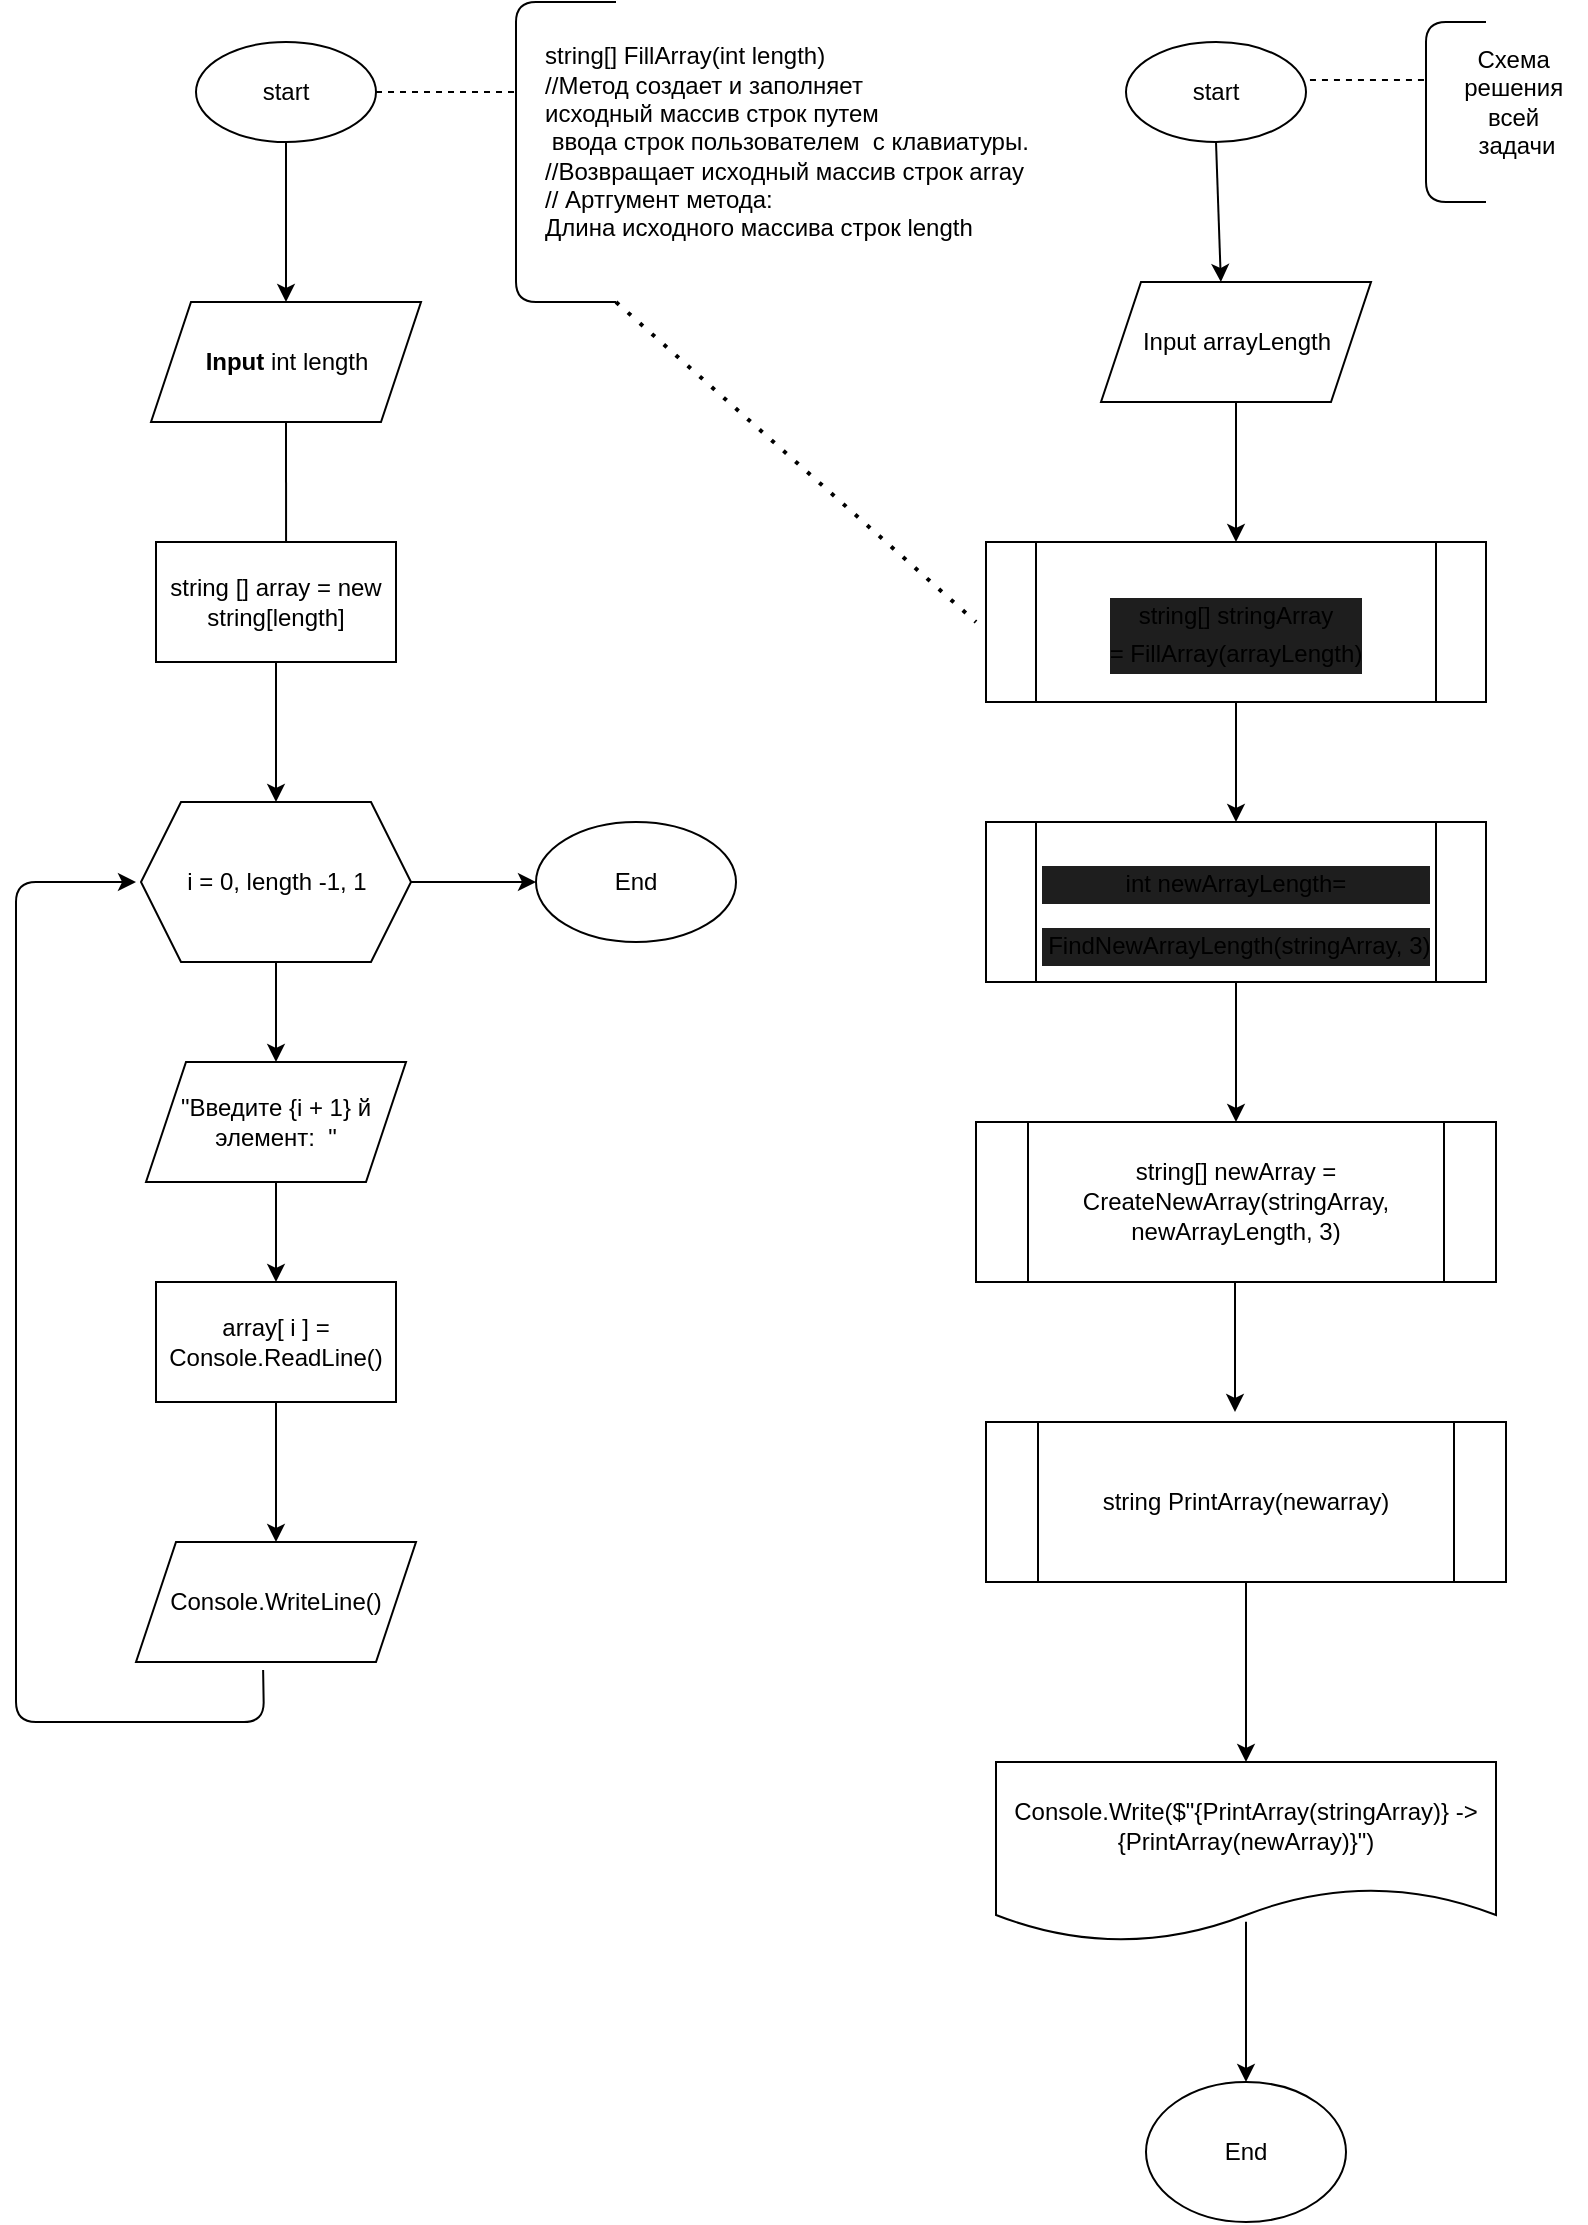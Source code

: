 <mxfile>
    <diagram id="rOK4mXxlfZ7YCphl5fb5" name="FillArray">
        <mxGraphModel dx="288" dy="494" grid="1" gridSize="10" guides="1" tooltips="1" connect="1" arrows="1" fold="1" page="1" pageScale="1" pageWidth="827" pageHeight="1169" math="0" shadow="0">
            <root>
                <mxCell id="ZLFjbfQ9HzOBgUdA07Hk-0"/>
                <mxCell id="ZLFjbfQ9HzOBgUdA07Hk-1" parent="ZLFjbfQ9HzOBgUdA07Hk-0"/>
                <mxCell id="xCpnMUfckYimntiP1aNO-0" style="edgeStyle=none;html=1;exitX=0.5;exitY=1;exitDx=0;exitDy=0;entryX=0.444;entryY=0;entryDx=0;entryDy=0;entryPerimeter=0;" parent="ZLFjbfQ9HzOBgUdA07Hk-1" source="xCpnMUfckYimntiP1aNO-1" target="xCpnMUfckYimntiP1aNO-3" edge="1">
                    <mxGeometry relative="1" as="geometry"/>
                </mxCell>
                <mxCell id="xCpnMUfckYimntiP1aNO-1" value="start" style="ellipse;whiteSpace=wrap;html=1;" parent="ZLFjbfQ9HzOBgUdA07Hk-1" vertex="1">
                    <mxGeometry x="575" y="30" width="90" height="50" as="geometry"/>
                </mxCell>
                <mxCell id="xCpnMUfckYimntiP1aNO-2" style="edgeStyle=none;html=1;exitX=0.5;exitY=1;exitDx=0;exitDy=0;entryX=0.5;entryY=0;entryDx=0;entryDy=0;" parent="ZLFjbfQ9HzOBgUdA07Hk-1" source="xCpnMUfckYimntiP1aNO-3" target="xCpnMUfckYimntiP1aNO-5" edge="1">
                    <mxGeometry relative="1" as="geometry"/>
                </mxCell>
                <mxCell id="xCpnMUfckYimntiP1aNO-3" value="Input arrayLength" style="shape=parallelogram;perimeter=parallelogramPerimeter;whiteSpace=wrap;html=1;fixedSize=1;" parent="ZLFjbfQ9HzOBgUdA07Hk-1" vertex="1">
                    <mxGeometry x="562.5" y="150" width="135" height="60" as="geometry"/>
                </mxCell>
                <mxCell id="xCpnMUfckYimntiP1aNO-4" style="edgeStyle=none;html=1;exitX=0.5;exitY=1;exitDx=0;exitDy=0;" parent="ZLFjbfQ9HzOBgUdA07Hk-1" source="xCpnMUfckYimntiP1aNO-5" target="xCpnMUfckYimntiP1aNO-7" edge="1">
                    <mxGeometry relative="1" as="geometry"/>
                </mxCell>
                <mxCell id="xCpnMUfckYimntiP1aNO-5" value="&lt;p class=&quot;MsoNormal&quot; style=&quot;margin-bottom: 0cm ; margin-bottom: 0.0pt ; line-height: 14.25pt ; background: #1e1e1e&quot;&gt;&lt;span lang=&quot;EN-US&quot;&gt;&lt;font style=&quot;font-size: 12px&quot;&gt;string[] stringArray&lt;br&gt;= FillArray(arrayLength)&lt;/font&gt;&lt;/span&gt;&lt;/p&gt;" style="shape=process;whiteSpace=wrap;html=1;backgroundOutline=1;" parent="ZLFjbfQ9HzOBgUdA07Hk-1" vertex="1">
                    <mxGeometry x="505" y="280" width="250" height="80" as="geometry"/>
                </mxCell>
                <mxCell id="xCpnMUfckYimntiP1aNO-6" style="edgeStyle=none;html=1;exitX=0.5;exitY=1;exitDx=0;exitDy=0;entryX=0.5;entryY=0;entryDx=0;entryDy=0;" parent="ZLFjbfQ9HzOBgUdA07Hk-1" source="xCpnMUfckYimntiP1aNO-7" target="xCpnMUfckYimntiP1aNO-15" edge="1">
                    <mxGeometry relative="1" as="geometry">
                        <mxPoint x="630" y="560" as="targetPoint"/>
                    </mxGeometry>
                </mxCell>
                <mxCell id="xCpnMUfckYimntiP1aNO-7" value="&lt;p class=&quot;MsoNormal&quot; style=&quot;margin-bottom: 0cm ; margin-bottom: 0.0pt ; line-height: 14.25pt ; background: #1e1e1e&quot;&gt;&lt;span lang=&quot;EN-US&quot;&gt;&lt;font style=&quot;font-size: 12px&quot;&gt;int newArrayLength=&lt;/font&gt;&lt;/span&gt;&lt;/p&gt;&lt;p class=&quot;MsoNormal&quot; style=&quot;margin-bottom: 0cm ; margin-bottom: 0.0pt ; line-height: 14.25pt ; background: #1e1e1e&quot;&gt;&amp;nbsp;FindNewArrayLength(stringArray, 3)&lt;/p&gt;" style="shape=process;whiteSpace=wrap;html=1;backgroundOutline=1;" parent="ZLFjbfQ9HzOBgUdA07Hk-1" vertex="1">
                    <mxGeometry x="505" y="420" width="250" height="80" as="geometry"/>
                </mxCell>
                <mxCell id="xCpnMUfckYimntiP1aNO-8" style="edgeStyle=none;html=1;exitX=0.5;exitY=1;exitDx=0;exitDy=0;entryX=0.5;entryY=0;entryDx=0;entryDy=0;" parent="ZLFjbfQ9HzOBgUdA07Hk-1" edge="1">
                    <mxGeometry relative="1" as="geometry">
                        <mxPoint x="629.5" y="650" as="sourcePoint"/>
                        <mxPoint x="629.5" y="715" as="targetPoint"/>
                    </mxGeometry>
                </mxCell>
                <mxCell id="xCpnMUfckYimntiP1aNO-9" style="edgeStyle=none;html=1;exitX=0.5;exitY=1;exitDx=0;exitDy=0;" parent="ZLFjbfQ9HzOBgUdA07Hk-1" source="xCpnMUfckYimntiP1aNO-16" target="xCpnMUfckYimntiP1aNO-11" edge="1">
                    <mxGeometry relative="1" as="geometry">
                        <mxPoint x="700" y="840" as="sourcePoint"/>
                        <Array as="points"/>
                    </mxGeometry>
                </mxCell>
                <mxCell id="xCpnMUfckYimntiP1aNO-10" style="edgeStyle=none;html=1;exitX=0.5;exitY=0.888;exitDx=0;exitDy=0;exitPerimeter=0;" parent="ZLFjbfQ9HzOBgUdA07Hk-1" source="xCpnMUfckYimntiP1aNO-11" target="xCpnMUfckYimntiP1aNO-12" edge="1">
                    <mxGeometry relative="1" as="geometry"/>
                </mxCell>
                <mxCell id="xCpnMUfckYimntiP1aNO-11" value="&lt;span lang=&quot;EN-US&quot; style=&quot;line-height: 115%&quot;&gt;&lt;font style=&quot;font-size: 12px&quot;&gt;Console.Write($&quot;{PrintArray(stringArray)} -&amp;gt; {PrintArray(newArray)}&quot;)&lt;/font&gt;&lt;/span&gt;" style="shape=document;whiteSpace=wrap;html=1;boundedLbl=1;" parent="ZLFjbfQ9HzOBgUdA07Hk-1" vertex="1">
                    <mxGeometry x="510" y="890" width="250" height="90" as="geometry"/>
                </mxCell>
                <mxCell id="xCpnMUfckYimntiP1aNO-12" value="End" style="ellipse;whiteSpace=wrap;html=1;" parent="ZLFjbfQ9HzOBgUdA07Hk-1" vertex="1">
                    <mxGeometry x="585" y="1050" width="100" height="70" as="geometry"/>
                </mxCell>
                <mxCell id="xCpnMUfckYimntiP1aNO-13" value="Схема&amp;nbsp;&lt;br&gt;решения&amp;nbsp;&lt;br&gt;всей&amp;nbsp;&lt;br&gt;задачи" style="text;html=1;align=center;verticalAlign=middle;resizable=0;points=[];autosize=1;strokeColor=none;fillColor=none;fontSize=12;fontFamily=Helvetica;" parent="ZLFjbfQ9HzOBgUdA07Hk-1" vertex="1">
                    <mxGeometry x="735" y="30" width="70" height="60" as="geometry"/>
                </mxCell>
                <mxCell id="xCpnMUfckYimntiP1aNO-14" value="" style="endArrow=none;dashed=1;html=1;exitX=1.022;exitY=0.38;exitDx=0;exitDy=0;exitPerimeter=0;" parent="ZLFjbfQ9HzOBgUdA07Hk-1" source="xCpnMUfckYimntiP1aNO-1" edge="1">
                    <mxGeometry width="50" height="50" relative="1" as="geometry">
                        <mxPoint x="482.5" y="240" as="sourcePoint"/>
                        <mxPoint x="725" y="49" as="targetPoint"/>
                    </mxGeometry>
                </mxCell>
                <mxCell id="xCpnMUfckYimntiP1aNO-15" value="&lt;span lang=&quot;EN-US&quot; style=&quot;line-height: 115%&quot;&gt;&lt;font style=&quot;font-size: 12px&quot;&gt;string[] newArray = CreateNewArray(stringArray, newArrayLength, 3)&lt;/font&gt;&lt;/span&gt;" style="shape=process;whiteSpace=wrap;html=1;backgroundOutline=1;" parent="ZLFjbfQ9HzOBgUdA07Hk-1" vertex="1">
                    <mxGeometry x="500" y="570" width="260" height="80" as="geometry"/>
                </mxCell>
                <mxCell id="xCpnMUfckYimntiP1aNO-16" value="string PrintArray(newarray)" style="shape=process;whiteSpace=wrap;html=1;backgroundOutline=1;" parent="ZLFjbfQ9HzOBgUdA07Hk-1" vertex="1">
                    <mxGeometry x="505" y="720" width="260" height="80" as="geometry"/>
                </mxCell>
                <mxCell id="xCpnMUfckYimntiP1aNO-17" value="" style="endArrow=none;html=1;fontFamily=Helvetica;fontSize=12;" parent="ZLFjbfQ9HzOBgUdA07Hk-1" edge="1">
                    <mxGeometry width="50" height="50" relative="1" as="geometry">
                        <mxPoint x="755" y="110" as="sourcePoint"/>
                        <mxPoint x="755" y="20" as="targetPoint"/>
                        <Array as="points">
                            <mxPoint x="725" y="110"/>
                            <mxPoint x="725" y="20"/>
                        </Array>
                    </mxGeometry>
                </mxCell>
                <mxCell id="YhuGUFaBcdJK5XcvVfjL-10" style="edgeStyle=none;html=1;exitX=0.5;exitY=1;exitDx=0;exitDy=0;entryX=0.5;entryY=0;entryDx=0;entryDy=0;" parent="ZLFjbfQ9HzOBgUdA07Hk-1" source="YhuGUFaBcdJK5XcvVfjL-0" target="YhuGUFaBcdJK5XcvVfjL-1" edge="1">
                    <mxGeometry relative="1" as="geometry"/>
                </mxCell>
                <mxCell id="YhuGUFaBcdJK5XcvVfjL-0" value="start" style="ellipse;whiteSpace=wrap;html=1;" parent="ZLFjbfQ9HzOBgUdA07Hk-1" vertex="1">
                    <mxGeometry x="110" y="30" width="90" height="50" as="geometry"/>
                </mxCell>
                <mxCell id="YhuGUFaBcdJK5XcvVfjL-12" style="edgeStyle=none;html=1;exitX=0.5;exitY=1;exitDx=0;exitDy=0;entryX=0.542;entryY=0.167;entryDx=0;entryDy=0;entryPerimeter=0;" parent="ZLFjbfQ9HzOBgUdA07Hk-1" source="YhuGUFaBcdJK5XcvVfjL-1" target="YhuGUFaBcdJK5XcvVfjL-2" edge="1">
                    <mxGeometry relative="1" as="geometry"/>
                </mxCell>
                <mxCell id="YhuGUFaBcdJK5XcvVfjL-1" value="&lt;b&gt;Input &lt;/b&gt;int length" style="shape=parallelogram;perimeter=parallelogramPerimeter;whiteSpace=wrap;html=1;fixedSize=1;" parent="ZLFjbfQ9HzOBgUdA07Hk-1" vertex="1">
                    <mxGeometry x="87.5" y="160" width="135" height="60" as="geometry"/>
                </mxCell>
                <mxCell id="YhuGUFaBcdJK5XcvVfjL-13" style="edgeStyle=none;html=1;exitX=0.5;exitY=1;exitDx=0;exitDy=0;entryX=0.5;entryY=0;entryDx=0;entryDy=0;" parent="ZLFjbfQ9HzOBgUdA07Hk-1" source="YhuGUFaBcdJK5XcvVfjL-2" target="YhuGUFaBcdJK5XcvVfjL-3" edge="1">
                    <mxGeometry relative="1" as="geometry"/>
                </mxCell>
                <mxCell id="YhuGUFaBcdJK5XcvVfjL-2" value="string [] array = new string[length]" style="rounded=0;whiteSpace=wrap;html=1;" parent="ZLFjbfQ9HzOBgUdA07Hk-1" vertex="1">
                    <mxGeometry x="90" y="280" width="120" height="60" as="geometry"/>
                </mxCell>
                <mxCell id="YhuGUFaBcdJK5XcvVfjL-9" style="edgeStyle=none;html=1;exitX=1;exitY=0.5;exitDx=0;exitDy=0;entryX=0;entryY=0.5;entryDx=0;entryDy=0;" parent="ZLFjbfQ9HzOBgUdA07Hk-1" source="YhuGUFaBcdJK5XcvVfjL-3" target="YhuGUFaBcdJK5XcvVfjL-8" edge="1">
                    <mxGeometry relative="1" as="geometry"/>
                </mxCell>
                <mxCell id="YhuGUFaBcdJK5XcvVfjL-14" style="edgeStyle=none;html=1;exitX=0.5;exitY=1;exitDx=0;exitDy=0;entryX=0.5;entryY=0;entryDx=0;entryDy=0;" parent="ZLFjbfQ9HzOBgUdA07Hk-1" source="YhuGUFaBcdJK5XcvVfjL-3" target="YhuGUFaBcdJK5XcvVfjL-4" edge="1">
                    <mxGeometry relative="1" as="geometry"/>
                </mxCell>
                <mxCell id="YhuGUFaBcdJK5XcvVfjL-3" value="&lt;span&gt;i = 0, length -1, 1&lt;/span&gt;" style="shape=hexagon;perimeter=hexagonPerimeter2;whiteSpace=wrap;html=1;fixedSize=1;" parent="ZLFjbfQ9HzOBgUdA07Hk-1" vertex="1">
                    <mxGeometry x="82.5" y="410" width="135" height="80" as="geometry"/>
                </mxCell>
                <mxCell id="YhuGUFaBcdJK5XcvVfjL-15" style="edgeStyle=none;html=1;exitX=0.5;exitY=1;exitDx=0;exitDy=0;entryX=0.5;entryY=0;entryDx=0;entryDy=0;" parent="ZLFjbfQ9HzOBgUdA07Hk-1" source="YhuGUFaBcdJK5XcvVfjL-4" target="YhuGUFaBcdJK5XcvVfjL-5" edge="1">
                    <mxGeometry relative="1" as="geometry"/>
                </mxCell>
                <mxCell id="YhuGUFaBcdJK5XcvVfjL-4" value="&quot;Введите {i + 1} й элемент:&amp;nbsp; &quot;" style="shape=parallelogram;perimeter=parallelogramPerimeter;whiteSpace=wrap;html=1;fixedSize=1;" parent="ZLFjbfQ9HzOBgUdA07Hk-1" vertex="1">
                    <mxGeometry x="85" y="540" width="130" height="60" as="geometry"/>
                </mxCell>
                <mxCell id="YhuGUFaBcdJK5XcvVfjL-16" style="edgeStyle=none;html=1;exitX=0.5;exitY=1;exitDx=0;exitDy=0;entryX=0.5;entryY=0;entryDx=0;entryDy=0;" parent="ZLFjbfQ9HzOBgUdA07Hk-1" source="YhuGUFaBcdJK5XcvVfjL-5" target="YhuGUFaBcdJK5XcvVfjL-6" edge="1">
                    <mxGeometry relative="1" as="geometry"/>
                </mxCell>
                <mxCell id="YhuGUFaBcdJK5XcvVfjL-5" value="array[ i ] = Console.ReadLine()" style="rounded=0;whiteSpace=wrap;html=1;" parent="ZLFjbfQ9HzOBgUdA07Hk-1" vertex="1">
                    <mxGeometry x="90" y="650" width="120" height="60" as="geometry"/>
                </mxCell>
                <mxCell id="YhuGUFaBcdJK5XcvVfjL-7" style="edgeStyle=none;html=1;exitX=0.454;exitY=1.067;exitDx=0;exitDy=0;exitPerimeter=0;" parent="ZLFjbfQ9HzOBgUdA07Hk-1" source="YhuGUFaBcdJK5XcvVfjL-6" edge="1">
                    <mxGeometry relative="1" as="geometry">
                        <mxPoint x="80" y="450" as="targetPoint"/>
                        <Array as="points">
                            <mxPoint x="144" y="870"/>
                            <mxPoint x="20" y="870"/>
                            <mxPoint x="20" y="450"/>
                        </Array>
                    </mxGeometry>
                </mxCell>
                <mxCell id="YhuGUFaBcdJK5XcvVfjL-6" value="Console.WriteLine()" style="shape=parallelogram;perimeter=parallelogramPerimeter;whiteSpace=wrap;html=1;fixedSize=1;" parent="ZLFjbfQ9HzOBgUdA07Hk-1" vertex="1">
                    <mxGeometry x="80" y="780" width="140" height="60" as="geometry"/>
                </mxCell>
                <mxCell id="YhuGUFaBcdJK5XcvVfjL-8" value="End" style="ellipse;whiteSpace=wrap;html=1;" parent="ZLFjbfQ9HzOBgUdA07Hk-1" vertex="1">
                    <mxGeometry x="280" y="420" width="100" height="60" as="geometry"/>
                </mxCell>
                <mxCell id="II17gixbZ6DvQ7k6-YTo-0" value="" style="endArrow=none;html=1;" parent="ZLFjbfQ9HzOBgUdA07Hk-1" edge="1">
                    <mxGeometry width="50" height="50" relative="1" as="geometry">
                        <mxPoint x="320" y="160" as="sourcePoint"/>
                        <mxPoint x="320" y="10" as="targetPoint"/>
                        <Array as="points">
                            <mxPoint x="270" y="160"/>
                            <mxPoint x="270" y="10"/>
                        </Array>
                    </mxGeometry>
                </mxCell>
                <mxCell id="II17gixbZ6DvQ7k6-YTo-1" value="&lt;div style=&quot;text-align: left&quot;&gt;&lt;span&gt;string[] FillArray(int length)&lt;/span&gt;&lt;/div&gt;&lt;div style=&quot;text-align: left&quot;&gt;&lt;span&gt;//Метод создает и заполняет&amp;nbsp;&lt;/span&gt;&lt;/div&gt;&lt;div style=&quot;text-align: left&quot;&gt;&lt;span&gt;исходный массив строк путем&lt;/span&gt;&lt;/div&gt;&lt;div style=&quot;text-align: left&quot;&gt;&lt;span&gt;&amp;nbsp;ввода строк пользователем&amp;nbsp; с клавиатуры.&lt;/span&gt;&lt;/div&gt;&lt;div style=&quot;text-align: left&quot;&gt;&lt;span&gt;//Возвращает исходный массив строк array&lt;/span&gt;&lt;/div&gt;&lt;div style=&quot;text-align: left&quot;&gt;&lt;span&gt;// Артгумент метода:&amp;nbsp;&lt;/span&gt;&lt;/div&gt;&lt;div style=&quot;text-align: left&quot;&gt;Длина исходного массива строк length&lt;/div&gt;" style="text;html=1;align=center;verticalAlign=middle;resizable=0;points=[];autosize=1;strokeColor=none;fillColor=none;fontSize=12;fontFamily=Helvetica;" parent="ZLFjbfQ9HzOBgUdA07Hk-1" vertex="1">
                    <mxGeometry x="275" y="30" width="260" height="100" as="geometry"/>
                </mxCell>
                <mxCell id="II17gixbZ6DvQ7k6-YTo-2" value="" style="endArrow=none;dashed=1;html=1;exitX=1;exitY=0.5;exitDx=0;exitDy=0;" parent="ZLFjbfQ9HzOBgUdA07Hk-1" source="YhuGUFaBcdJK5XcvVfjL-0" edge="1">
                    <mxGeometry width="50" height="50" relative="1" as="geometry">
                        <mxPoint x="390" y="260" as="sourcePoint"/>
                        <mxPoint x="270" y="55" as="targetPoint"/>
                    </mxGeometry>
                </mxCell>
                <mxCell id="II17gixbZ6DvQ7k6-YTo-3" value="" style="endArrow=none;dashed=1;html=1;dashPattern=1 3;strokeWidth=2;" parent="ZLFjbfQ9HzOBgUdA07Hk-1" edge="1">
                    <mxGeometry width="50" height="50" relative="1" as="geometry">
                        <mxPoint x="320" y="160" as="sourcePoint"/>
                        <mxPoint x="500" y="320" as="targetPoint"/>
                    </mxGeometry>
                </mxCell>
            </root>
        </mxGraphModel>
    </diagram>
    <diagram id="BUDHd59vHn-Sn7zRhiGd" name="FindNewArrayLength">
        <mxGraphModel dx="288" dy="494" grid="1" gridSize="10" guides="1" tooltips="1" connect="1" arrows="1" fold="1" page="1" pageScale="1" pageWidth="827" pageHeight="1169" math="0" shadow="0">
            <root>
                <mxCell id="0"/>
                <mxCell id="1" parent="0"/>
                <mxCell id="10" style="edgeStyle=none;html=1;exitX=0.5;exitY=1;exitDx=0;exitDy=0;entryX=0.5;entryY=0;entryDx=0;entryDy=0;" parent="1" source="3" target="4" edge="1">
                    <mxGeometry relative="1" as="geometry"/>
                </mxCell>
                <mxCell id="3" value="start" style="ellipse;whiteSpace=wrap;html=1;" parent="1" vertex="1">
                    <mxGeometry x="110" y="20" width="90" height="60" as="geometry"/>
                </mxCell>
                <mxCell id="11" style="edgeStyle=none;html=1;exitX=0.5;exitY=1;exitDx=0;exitDy=0;entryX=0.5;entryY=0;entryDx=0;entryDy=0;" parent="1" source="4" target="5" edge="1">
                    <mxGeometry relative="1" as="geometry"/>
                </mxCell>
                <mxCell id="4" value="&lt;b&gt;Input&lt;/b&gt; string[] someArray" style="shape=parallelogram;perimeter=parallelogramPerimeter;whiteSpace=wrap;html=1;fixedSize=1;" parent="1" vertex="1">
                    <mxGeometry x="75" y="120" width="160" height="60" as="geometry"/>
                </mxCell>
                <mxCell id="12" style="edgeStyle=none;html=1;exitX=0.5;exitY=1;exitDx=0;exitDy=0;entryX=0.5;entryY=0;entryDx=0;entryDy=0;" parent="1" source="5" target="6" edge="1">
                    <mxGeometry relative="1" as="geometry"/>
                </mxCell>
                <mxCell id="5" value="&lt;b&gt;Input &lt;/b&gt;int number" style="shape=parallelogram;perimeter=parallelogramPerimeter;whiteSpace=wrap;html=1;fixedSize=1;" parent="1" vertex="1">
                    <mxGeometry x="77.5" y="230" width="157.5" height="60" as="geometry"/>
                </mxCell>
                <mxCell id="13" style="edgeStyle=none;html=1;exitX=0.5;exitY=1;exitDx=0;exitDy=0;entryX=0.5;entryY=0;entryDx=0;entryDy=0;" parent="1" source="6" target="7" edge="1">
                    <mxGeometry relative="1" as="geometry"/>
                </mxCell>
                <mxCell id="6" value="int count = 0" style="rounded=0;whiteSpace=wrap;html=1;" parent="1" vertex="1">
                    <mxGeometry x="95" y="340" width="120" height="60" as="geometry"/>
                </mxCell>
                <mxCell id="14" style="edgeStyle=none;html=1;exitX=0.5;exitY=1;exitDx=0;exitDy=0;entryX=0.5;entryY=0;entryDx=0;entryDy=0;" parent="1" source="7" target="8" edge="1">
                    <mxGeometry relative="1" as="geometry"/>
                </mxCell>
                <mxCell id="7" value="i = 0, someArray.Length -1, 1" style="shape=hexagon;perimeter=hexagonPerimeter2;whiteSpace=wrap;html=1;fixedSize=1;" parent="1" vertex="1">
                    <mxGeometry x="70" y="460" width="170" height="80" as="geometry"/>
                </mxCell>
                <mxCell id="15" style="edgeStyle=none;html=1;exitX=0.5;exitY=1;exitDx=0;exitDy=0;entryX=0.5;entryY=0;entryDx=0;entryDy=0;" parent="1" source="8" target="9" edge="1">
                    <mxGeometry relative="1" as="geometry"/>
                </mxCell>
                <mxCell id="8" value="someArray[ i ].Length&lt;br&gt;&amp;nbsp;&amp;lt;= number" style="rhombus;whiteSpace=wrap;html=1;" parent="1" vertex="1">
                    <mxGeometry x="80" y="600" width="150" height="100" as="geometry"/>
                </mxCell>
                <mxCell id="9" value="count = count + 1" style="rounded=0;whiteSpace=wrap;html=1;" parent="1" vertex="1">
                    <mxGeometry x="95" y="770" width="120" height="60" as="geometry"/>
                </mxCell>
                <mxCell id="16" value="" style="endArrow=classic;html=1;exitX=1;exitY=0.5;exitDx=0;exitDy=0;" parent="1" source="8" edge="1">
                    <mxGeometry width="50" height="50" relative="1" as="geometry">
                        <mxPoint x="400" y="790" as="sourcePoint"/>
                        <mxPoint x="320" y="650" as="targetPoint"/>
                    </mxGeometry>
                </mxCell>
                <mxCell id="17" value="" style="endArrow=classic;html=1;" parent="1" edge="1">
                    <mxGeometry width="50" height="50" relative="1" as="geometry">
                        <mxPoint x="320" y="650" as="sourcePoint"/>
                        <mxPoint x="320" y="920" as="targetPoint"/>
                    </mxGeometry>
                </mxCell>
                <mxCell id="18" value="" style="endArrow=classic;html=1;" parent="1" edge="1">
                    <mxGeometry width="50" height="50" relative="1" as="geometry">
                        <mxPoint x="320" y="920" as="sourcePoint"/>
                        <mxPoint x="40" y="920" as="targetPoint"/>
                    </mxGeometry>
                </mxCell>
                <mxCell id="19" value="" style="endArrow=classic;html=1;" parent="1" edge="1">
                    <mxGeometry width="50" height="50" relative="1" as="geometry">
                        <mxPoint x="40" y="920" as="sourcePoint"/>
                        <mxPoint x="40" y="500" as="targetPoint"/>
                    </mxGeometry>
                </mxCell>
                <mxCell id="20" value="" style="endArrow=classic;html=1;entryX=0;entryY=0.5;entryDx=0;entryDy=0;" parent="1" target="7" edge="1">
                    <mxGeometry width="50" height="50" relative="1" as="geometry">
                        <mxPoint x="40" y="500" as="sourcePoint"/>
                        <mxPoint x="450" y="510" as="targetPoint"/>
                    </mxGeometry>
                </mxCell>
                <mxCell id="21" value="" style="endArrow=classic;html=1;exitX=0.5;exitY=1;exitDx=0;exitDy=0;" parent="1" source="9" edge="1">
                    <mxGeometry width="50" height="50" relative="1" as="geometry">
                        <mxPoint x="400" y="760" as="sourcePoint"/>
                        <mxPoint x="155" y="920" as="targetPoint"/>
                    </mxGeometry>
                </mxCell>
                <mxCell id="22" value="End" style="ellipse;whiteSpace=wrap;html=1;" parent="1" vertex="1">
                    <mxGeometry x="270" y="470" width="80" height="60" as="geometry"/>
                </mxCell>
                <mxCell id="23" value="" style="endArrow=classic;html=1;exitX=1;exitY=0.5;exitDx=0;exitDy=0;entryX=0;entryY=0.5;entryDx=0;entryDy=0;" parent="1" source="7" target="22" edge="1">
                    <mxGeometry width="50" height="50" relative="1" as="geometry">
                        <mxPoint x="400" y="660" as="sourcePoint"/>
                        <mxPoint x="450" y="610" as="targetPoint"/>
                    </mxGeometry>
                </mxCell>
                <mxCell id="24" value="No" style="text;html=1;align=center;verticalAlign=middle;resizable=0;points=[];autosize=1;strokeColor=none;fillColor=none;" parent="1" vertex="1">
                    <mxGeometry x="255" y="620" width="30" height="20" as="geometry"/>
                </mxCell>
                <mxCell id="25" value="Yes" style="text;html=1;align=center;verticalAlign=middle;resizable=0;points=[];autosize=1;strokeColor=none;fillColor=none;" parent="1" vertex="1">
                    <mxGeometry x="150" y="710" width="40" height="20" as="geometry"/>
                </mxCell>
                <mxCell id="26" value="" style="endArrow=none;html=1;" parent="1" edge="1">
                    <mxGeometry width="50" height="50" relative="1" as="geometry">
                        <mxPoint x="300" y="200" as="sourcePoint"/>
                        <mxPoint x="300" y="20" as="targetPoint"/>
                        <Array as="points">
                            <mxPoint x="280" y="200"/>
                            <mxPoint x="280" y="20"/>
                        </Array>
                    </mxGeometry>
                </mxCell>
                <mxCell id="27" value="" style="endArrow=none;dashed=1;html=1;exitX=1;exitY=0.5;exitDx=0;exitDy=0;" parent="1" source="3" edge="1">
                    <mxGeometry width="50" height="50" relative="1" as="geometry">
                        <mxPoint x="400" y="120" as="sourcePoint"/>
                        <mxPoint x="280" y="50" as="targetPoint"/>
                        <Array as="points">
                            <mxPoint x="240" y="50"/>
                        </Array>
                    </mxGeometry>
                </mxCell>
                <mxCell id="28" value="int FindNewArrayLength&lt;br&gt;(string[] someArray, int number)" style="text;html=1;align=left;verticalAlign=middle;resizable=0;points=[];autosize=1;strokeColor=none;fillColor=none;" parent="1" vertex="1">
                    <mxGeometry x="288" y="30" width="180" height="30" as="geometry"/>
                </mxCell>
                <mxCell id="30" value="// Аргументы функции: &lt;br&gt;исходный массив строк someArray&amp;nbsp;&lt;br&gt;&amp;nbsp;и число number, &lt;br&gt;которое ограничивает&lt;br&gt;&amp;nbsp;длину строк нового массива&lt;br&gt;//Функция возвращает длину count&lt;br&gt;&lt;font color=&quot;rgba(0, 0, 0, 0)&quot; face=&quot;monospace&quot;&gt;&lt;span style=&quot;font-size: 0px&quot;&gt;сщгте&lt;/span&gt;&lt;/font&gt;&amp;nbsp;нового массива , который будет&amp;nbsp;&lt;br&gt;состоять из тех строк исходного массива,&lt;br&gt;длина которых меньше или равна number" style="text;html=1;align=left;verticalAlign=middle;resizable=0;points=[];autosize=1;strokeColor=none;fillColor=none;" parent="1" vertex="1">
                    <mxGeometry x="285" y="60" width="250" height="140" as="geometry"/>
                </mxCell>
                <mxCell id="40" style="edgeStyle=none;html=1;exitX=0.5;exitY=1;exitDx=0;exitDy=0;entryX=0.444;entryY=0;entryDx=0;entryDy=0;entryPerimeter=0;" parent="1" source="32" target="33" edge="1">
                    <mxGeometry relative="1" as="geometry"/>
                </mxCell>
                <mxCell id="32" value="start" style="ellipse;whiteSpace=wrap;html=1;" parent="1" vertex="1">
                    <mxGeometry x="610" y="25" width="90" height="50" as="geometry"/>
                </mxCell>
                <mxCell id="41" style="edgeStyle=none;html=1;exitX=0.5;exitY=1;exitDx=0;exitDy=0;entryX=0.5;entryY=0;entryDx=0;entryDy=0;" parent="1" source="33" target="34" edge="1">
                    <mxGeometry relative="1" as="geometry"/>
                </mxCell>
                <mxCell id="33" value="Input arrayLength" style="shape=parallelogram;perimeter=parallelogramPerimeter;whiteSpace=wrap;html=1;fixedSize=1;" parent="1" vertex="1">
                    <mxGeometry x="595" y="120" width="135" height="60" as="geometry"/>
                </mxCell>
                <mxCell id="42" style="edgeStyle=none;html=1;exitX=0.5;exitY=1;exitDx=0;exitDy=0;" parent="1" source="34" target="35" edge="1">
                    <mxGeometry relative="1" as="geometry"/>
                </mxCell>
                <mxCell id="34" value="&lt;p class=&quot;MsoNormal&quot; style=&quot;margin-bottom: 0cm ; margin-bottom: 0.0pt ; line-height: 14.25pt ; background: #1e1e1e&quot;&gt;&lt;span lang=&quot;EN-US&quot;&gt;&lt;font style=&quot;font-size: 12px&quot;&gt;string[] stringArray&lt;br&gt;= FillArray(arrayLength)&lt;/font&gt;&lt;/span&gt;&lt;/p&gt;" style="shape=process;whiteSpace=wrap;html=1;backgroundOutline=1;" parent="1" vertex="1">
                    <mxGeometry x="540" y="220" width="250" height="80" as="geometry"/>
                </mxCell>
                <mxCell id="43" style="edgeStyle=none;html=1;exitX=0.5;exitY=1;exitDx=0;exitDy=0;entryX=0.5;entryY=0;entryDx=0;entryDy=0;" parent="1" source="35" target="36" edge="1">
                    <mxGeometry relative="1" as="geometry"/>
                </mxCell>
                <mxCell id="35" value="&lt;p class=&quot;MsoNormal&quot; style=&quot;margin-bottom: 0cm ; margin-bottom: 0.0pt ; line-height: 14.25pt ; background: #1e1e1e&quot;&gt;&lt;span lang=&quot;EN-US&quot;&gt;&lt;font style=&quot;font-size: 12px&quot;&gt;int newArrayLength=&lt;/font&gt;&lt;/span&gt;&lt;/p&gt;&lt;p class=&quot;MsoNormal&quot; style=&quot;margin-bottom: 0cm ; margin-bottom: 0.0pt ; line-height: 14.25pt ; background: #1e1e1e&quot;&gt;&amp;nbsp;FindNewArrayLength(stringArray, 3)&lt;/p&gt;" style="shape=process;whiteSpace=wrap;html=1;backgroundOutline=1;" parent="1" vertex="1">
                    <mxGeometry x="540" y="340" width="250" height="80" as="geometry"/>
                </mxCell>
                <mxCell id="44" style="edgeStyle=none;html=1;exitX=0.5;exitY=1;exitDx=0;exitDy=0;entryX=0.5;entryY=0;entryDx=0;entryDy=0;" parent="1" source="36" target="37" edge="1">
                    <mxGeometry relative="1" as="geometry"/>
                </mxCell>
                <mxCell id="36" value="&lt;span lang=&quot;EN-US&quot; style=&quot;line-height: 115%&quot;&gt;&lt;font style=&quot;font-size: 12px&quot;&gt;string[] newArray = CreateNewArray(stringArray, newArrayLength, 3)&lt;/font&gt;&lt;/span&gt;" style="shape=process;whiteSpace=wrap;html=1;backgroundOutline=1;" parent="1" vertex="1">
                    <mxGeometry x="535" y="460" width="260" height="80" as="geometry"/>
                </mxCell>
                <mxCell id="45" style="edgeStyle=none;html=1;exitX=0.5;exitY=1;exitDx=0;exitDy=0;" parent="1" source="37" target="38" edge="1">
                    <mxGeometry relative="1" as="geometry"/>
                </mxCell>
                <mxCell id="37" value="string PrintArray(newarray)" style="shape=process;whiteSpace=wrap;html=1;backgroundOutline=1;" parent="1" vertex="1">
                    <mxGeometry x="535" y="610" width="260" height="80" as="geometry"/>
                </mxCell>
                <mxCell id="46" style="edgeStyle=none;html=1;exitX=0.5;exitY=0.888;exitDx=0;exitDy=0;exitPerimeter=0;" parent="1" source="38" target="39" edge="1">
                    <mxGeometry relative="1" as="geometry"/>
                </mxCell>
                <mxCell id="38" value="&lt;span lang=&quot;EN-US&quot; style=&quot;line-height: 115%&quot;&gt;&lt;font style=&quot;font-size: 12px&quot;&gt;Console.Write($&quot;{PrintArray(stringArray)} -&amp;gt; {PrintArray(newArray)}&quot;)&lt;/font&gt;&lt;/span&gt;" style="shape=document;whiteSpace=wrap;html=1;boundedLbl=1;" parent="1" vertex="1">
                    <mxGeometry x="540" y="750" width="250" height="90" as="geometry"/>
                </mxCell>
                <mxCell id="39" value="End" style="ellipse;whiteSpace=wrap;html=1;" parent="1" vertex="1">
                    <mxGeometry x="615" y="900" width="100" height="70" as="geometry"/>
                </mxCell>
                <mxCell id="47" value="" style="endArrow=none;dashed=1;html=1;dashPattern=1 3;strokeWidth=2;fontFamily=Helvetica;fontSize=12;entryX=0;entryY=0.25;entryDx=0;entryDy=0;exitX=0.432;exitY=1.036;exitDx=0;exitDy=0;exitPerimeter=0;" parent="1" source="30" target="35" edge="1">
                    <mxGeometry width="50" height="50" relative="1" as="geometry">
                        <mxPoint x="400" y="410" as="sourcePoint"/>
                        <mxPoint x="450" y="360" as="targetPoint"/>
                    </mxGeometry>
                </mxCell>
                <mxCell id="48" value="" style="endArrow=none;dashed=1;html=1;fontFamily=Helvetica;fontSize=12;entryX=1;entryY=0.5;entryDx=0;entryDy=0;" parent="1" target="32" edge="1">
                    <mxGeometry width="50" height="50" relative="1" as="geometry">
                        <mxPoint x="730" y="50" as="sourcePoint"/>
                        <mxPoint x="450" y="70" as="targetPoint"/>
                    </mxGeometry>
                </mxCell>
                <mxCell id="49" value="" style="endArrow=none;html=1;fontFamily=Helvetica;fontSize=12;" parent="1" edge="1">
                    <mxGeometry width="50" height="50" relative="1" as="geometry">
                        <mxPoint x="760" y="110" as="sourcePoint"/>
                        <mxPoint x="760" y="20" as="targetPoint"/>
                        <Array as="points">
                            <mxPoint x="730" y="110"/>
                            <mxPoint x="730" y="20"/>
                        </Array>
                    </mxGeometry>
                </mxCell>
                <mxCell id="50" value="Схема&amp;nbsp;&lt;br&gt;решения&amp;nbsp;&lt;br&gt;всей&amp;nbsp;&lt;br&gt;задачи" style="text;html=1;align=center;verticalAlign=middle;resizable=0;points=[];autosize=1;strokeColor=none;fillColor=none;fontSize=12;fontFamily=Helvetica;" parent="1" vertex="1">
                    <mxGeometry x="740" y="30" width="70" height="60" as="geometry"/>
                </mxCell>
            </root>
        </mxGraphModel>
    </diagram>
    <diagram id="9cwROIkATJ8h14jdqO5l" name="CreateNewArray">
        <mxGraphModel dx="288" dy="494" grid="1" gridSize="10" guides="1" tooltips="1" connect="1" arrows="1" fold="1" page="1" pageScale="1" pageWidth="827" pageHeight="1169" math="0" shadow="0">
            <root>
                <mxCell id="WYaakM-BK-kbKQ9GXrH5-0"/>
                <mxCell id="WYaakM-BK-kbKQ9GXrH5-1" parent="WYaakM-BK-kbKQ9GXrH5-0"/>
                <mxCell id="PL3wQIosWrRBUe69JCpg-0" style="edgeStyle=none;html=1;exitX=0.5;exitY=1;exitDx=0;exitDy=0;entryX=0.5;entryY=0;entryDx=0;entryDy=0;" parent="WYaakM-BK-kbKQ9GXrH5-1" target="PL3wQIosWrRBUe69JCpg-2" edge="1">
                    <mxGeometry relative="1" as="geometry">
                        <mxPoint x="155" y="80" as="sourcePoint"/>
                    </mxGeometry>
                </mxCell>
                <mxCell id="PL3wQIosWrRBUe69JCpg-1" style="edgeStyle=none;html=1;exitX=0.5;exitY=1;exitDx=0;exitDy=0;entryX=0.5;entryY=0;entryDx=0;entryDy=0;" parent="WYaakM-BK-kbKQ9GXrH5-1" source="PL3wQIosWrRBUe69JCpg-2" target="PL3wQIosWrRBUe69JCpg-4" edge="1">
                    <mxGeometry relative="1" as="geometry"/>
                </mxCell>
                <mxCell id="PL3wQIosWrRBUe69JCpg-2" value="&lt;b&gt;Input&lt;/b&gt; string[] someArray" style="shape=parallelogram;perimeter=parallelogramPerimeter;whiteSpace=wrap;html=1;fixedSize=1;" parent="WYaakM-BK-kbKQ9GXrH5-1" vertex="1">
                    <mxGeometry x="75" y="120" width="160" height="60" as="geometry"/>
                </mxCell>
                <mxCell id="PL3wQIosWrRBUe69JCpg-3" style="edgeStyle=none;html=1;exitX=0.5;exitY=1;exitDx=0;exitDy=0;entryX=0.5;entryY=0;entryDx=0;entryDy=0;" parent="WYaakM-BK-kbKQ9GXrH5-1" source="PL3wQIosWrRBUe69JCpg-4" target="PL3wQIosWrRBUe69JCpg-6" edge="1">
                    <mxGeometry relative="1" as="geometry"/>
                </mxCell>
                <mxCell id="PL3wQIosWrRBUe69JCpg-4" value="&lt;b&gt;Input &lt;/b&gt;int number" style="shape=parallelogram;perimeter=parallelogramPerimeter;whiteSpace=wrap;html=1;fixedSize=1;" parent="WYaakM-BK-kbKQ9GXrH5-1" vertex="1">
                    <mxGeometry x="77.5" y="230" width="157.5" height="60" as="geometry"/>
                </mxCell>
                <mxCell id="CWt5amc0Uw6hjU2jiGRZ-3" style="edgeStyle=none;html=1;exitX=0.5;exitY=1;exitDx=0;exitDy=0;entryX=0.5;entryY=0;entryDx=0;entryDy=0;" parent="WYaakM-BK-kbKQ9GXrH5-1" source="PL3wQIosWrRBUe69JCpg-6" target="CWt5amc0Uw6hjU2jiGRZ-2" edge="1">
                    <mxGeometry relative="1" as="geometry"/>
                </mxCell>
                <mxCell id="PL3wQIosWrRBUe69JCpg-6" value="string[] newArray = new string[length]" style="rounded=0;whiteSpace=wrap;html=1;" parent="WYaakM-BK-kbKQ9GXrH5-1" vertex="1">
                    <mxGeometry x="80" y="480" width="160" height="60" as="geometry"/>
                </mxCell>
                <mxCell id="PL3wQIosWrRBUe69JCpg-7" style="edgeStyle=none;html=1;exitX=0.5;exitY=1;exitDx=0;exitDy=0;entryX=0.5;entryY=0;entryDx=0;entryDy=0;" parent="WYaakM-BK-kbKQ9GXrH5-1" source="PL3wQIosWrRBUe69JCpg-8" target="PL3wQIosWrRBUe69JCpg-10" edge="1">
                    <mxGeometry relative="1" as="geometry"/>
                </mxCell>
                <mxCell id="PL3wQIosWrRBUe69JCpg-8" value="i = 0, someArray.Length -1, 1" style="shape=hexagon;perimeter=hexagonPerimeter2;whiteSpace=wrap;html=1;fixedSize=1;" parent="WYaakM-BK-kbKQ9GXrH5-1" vertex="1">
                    <mxGeometry x="76.25" y="710" width="170" height="80" as="geometry"/>
                </mxCell>
                <mxCell id="PL3wQIosWrRBUe69JCpg-9" style="edgeStyle=none;html=1;exitX=0.5;exitY=1;exitDx=0;exitDy=0;entryX=0.5;entryY=0;entryDx=0;entryDy=0;" parent="WYaakM-BK-kbKQ9GXrH5-1" source="PL3wQIosWrRBUe69JCpg-10" target="PL3wQIosWrRBUe69JCpg-11" edge="1">
                    <mxGeometry relative="1" as="geometry"/>
                </mxCell>
                <mxCell id="PL3wQIosWrRBUe69JCpg-10" value="someArray[ i ].Length&lt;br&gt;&amp;nbsp;&amp;lt;= number" style="rhombus;whiteSpace=wrap;html=1;" parent="WYaakM-BK-kbKQ9GXrH5-1" vertex="1">
                    <mxGeometry x="86.25" y="830" width="150" height="100" as="geometry"/>
                </mxCell>
                <mxCell id="CWt5amc0Uw6hjU2jiGRZ-10" style="edgeStyle=none;html=1;exitX=0.5;exitY=1;exitDx=0;exitDy=0;entryX=0.5;entryY=0;entryDx=0;entryDy=0;" parent="WYaakM-BK-kbKQ9GXrH5-1" source="PL3wQIosWrRBUe69JCpg-11" target="CWt5amc0Uw6hjU2jiGRZ-7" edge="1">
                    <mxGeometry relative="1" as="geometry"/>
                </mxCell>
                <mxCell id="PL3wQIosWrRBUe69JCpg-11" value="newArray[ j ] = someArray[ i ]" style="rounded=0;whiteSpace=wrap;html=1;" parent="WYaakM-BK-kbKQ9GXrH5-1" vertex="1">
                    <mxGeometry x="101.25" y="960" width="120" height="60" as="geometry"/>
                </mxCell>
                <mxCell id="PL3wQIosWrRBUe69JCpg-12" value="" style="endArrow=classic;html=1;exitX=1;exitY=0.5;exitDx=0;exitDy=0;" parent="WYaakM-BK-kbKQ9GXrH5-1" source="PL3wQIosWrRBUe69JCpg-10" edge="1">
                    <mxGeometry width="50" height="50" relative="1" as="geometry">
                        <mxPoint x="400" y="790" as="sourcePoint"/>
                        <mxPoint x="330" y="880" as="targetPoint"/>
                    </mxGeometry>
                </mxCell>
                <mxCell id="PL3wQIosWrRBUe69JCpg-13" value="" style="endArrow=classic;html=1;" parent="WYaakM-BK-kbKQ9GXrH5-1" edge="1">
                    <mxGeometry width="50" height="50" relative="1" as="geometry">
                        <mxPoint x="330" y="880" as="sourcePoint"/>
                        <mxPoint x="330" y="1140" as="targetPoint"/>
                    </mxGeometry>
                </mxCell>
                <mxCell id="PL3wQIosWrRBUe69JCpg-15" value="End" style="ellipse;whiteSpace=wrap;html=1;" parent="WYaakM-BK-kbKQ9GXrH5-1" vertex="1">
                    <mxGeometry x="330" y="720" width="80" height="60" as="geometry"/>
                </mxCell>
                <mxCell id="PL3wQIosWrRBUe69JCpg-16" value="" style="endArrow=classic;html=1;exitX=1;exitY=0.5;exitDx=0;exitDy=0;" parent="WYaakM-BK-kbKQ9GXrH5-1" source="PL3wQIosWrRBUe69JCpg-8" edge="1">
                    <mxGeometry width="50" height="50" relative="1" as="geometry">
                        <mxPoint x="400" y="660" as="sourcePoint"/>
                        <mxPoint x="330" y="750" as="targetPoint"/>
                    </mxGeometry>
                </mxCell>
                <mxCell id="PL3wQIosWrRBUe69JCpg-19" value="" style="endArrow=none;dashed=1;html=1;exitX=1;exitY=0.5;exitDx=0;exitDy=0;" parent="WYaakM-BK-kbKQ9GXrH5-1" edge="1">
                    <mxGeometry width="50" height="50" relative="1" as="geometry">
                        <mxPoint x="200" y="50" as="sourcePoint"/>
                        <mxPoint x="280" y="50" as="targetPoint"/>
                        <Array as="points">
                            <mxPoint x="240" y="50"/>
                        </Array>
                    </mxGeometry>
                </mxCell>
                <mxCell id="CWt5amc0Uw6hjU2jiGRZ-0" value="start" style="ellipse;whiteSpace=wrap;html=1;" parent="WYaakM-BK-kbKQ9GXrH5-1" vertex="1">
                    <mxGeometry x="110" y="20" width="90" height="60" as="geometry"/>
                </mxCell>
                <mxCell id="CWt5amc0Uw6hjU2jiGRZ-1" value="&lt;b&gt;Input &lt;/b&gt;int length" style="shape=parallelogram;perimeter=parallelogramPerimeter;whiteSpace=wrap;html=1;fixedSize=1;" parent="WYaakM-BK-kbKQ9GXrH5-1" vertex="1">
                    <mxGeometry x="76.25" y="350" width="157.5" height="60" as="geometry"/>
                </mxCell>
                <mxCell id="CWt5amc0Uw6hjU2jiGRZ-4" style="edgeStyle=none;html=1;exitX=0.5;exitY=1;exitDx=0;exitDy=0;" parent="WYaakM-BK-kbKQ9GXrH5-1" source="CWt5amc0Uw6hjU2jiGRZ-2" target="PL3wQIosWrRBUe69JCpg-8" edge="1">
                    <mxGeometry relative="1" as="geometry"/>
                </mxCell>
                <mxCell id="CWt5amc0Uw6hjU2jiGRZ-2" value="int j = 0" style="rounded=0;whiteSpace=wrap;html=1;" parent="WYaakM-BK-kbKQ9GXrH5-1" vertex="1">
                    <mxGeometry x="80" y="590" width="160" height="60" as="geometry"/>
                </mxCell>
                <mxCell id="CWt5amc0Uw6hjU2jiGRZ-6" value="" style="endArrow=classic;html=1;entryX=0;entryY=0.5;entryDx=0;entryDy=0;" parent="WYaakM-BK-kbKQ9GXrH5-1" target="PL3wQIosWrRBUe69JCpg-8" edge="1">
                    <mxGeometry width="50" height="50" relative="1" as="geometry">
                        <mxPoint x="330" y="1140" as="sourcePoint"/>
                        <mxPoint x="440" y="820" as="targetPoint"/>
                        <Array as="points">
                            <mxPoint x="30" y="1140"/>
                            <mxPoint x="30" y="750"/>
                        </Array>
                    </mxGeometry>
                </mxCell>
                <mxCell id="CWt5amc0Uw6hjU2jiGRZ-9" style="edgeStyle=none;html=1;" parent="WYaakM-BK-kbKQ9GXrH5-1" source="CWt5amc0Uw6hjU2jiGRZ-7" edge="1">
                    <mxGeometry relative="1" as="geometry">
                        <mxPoint x="161" y="1140" as="targetPoint"/>
                    </mxGeometry>
                </mxCell>
                <mxCell id="CWt5amc0Uw6hjU2jiGRZ-7" value="j = j + 1" style="rounded=0;whiteSpace=wrap;html=1;" parent="WYaakM-BK-kbKQ9GXrH5-1" vertex="1">
                    <mxGeometry x="101.25" y="1050" width="120" height="50" as="geometry"/>
                </mxCell>
                <mxCell id="CWt5amc0Uw6hjU2jiGRZ-12" value="No" style="text;html=1;align=center;verticalAlign=middle;resizable=0;points=[];autosize=1;strokeColor=none;fillColor=none;" parent="WYaakM-BK-kbKQ9GXrH5-1" vertex="1">
                    <mxGeometry x="245" y="850" width="30" height="20" as="geometry"/>
                </mxCell>
                <mxCell id="CWt5amc0Uw6hjU2jiGRZ-13" value="Yes" style="text;html=1;align=center;verticalAlign=middle;resizable=0;points=[];autosize=1;strokeColor=none;fillColor=none;" parent="WYaakM-BK-kbKQ9GXrH5-1" vertex="1">
                    <mxGeometry x="160" y="930" width="40" height="20" as="geometry"/>
                </mxCell>
                <mxCell id="CWt5amc0Uw6hjU2jiGRZ-14" value="string[] CreateNewArray&lt;br&gt;(string[] someArray,&amp;nbsp;int length, int number)&lt;br&gt;// Аргументы метода: &lt;br&gt;заданный массив строк someArray,&lt;br&gt;длина нового массива length,&lt;br&gt;число number, которое ограничивает&lt;br&gt;число символов строки в новом массиве.&lt;br&gt;// Метод возвращает новый массив&lt;br&gt;&amp;nbsp;строк newArray из строк исходного &lt;br&gt;массива, длина которых &amp;lt;= number.&amp;nbsp;" style="text;html=1;align=left;verticalAlign=middle;resizable=0;points=[];autosize=1;strokeColor=none;fillColor=none;" parent="WYaakM-BK-kbKQ9GXrH5-1" vertex="1">
                    <mxGeometry x="289" y="20" width="250" height="150" as="geometry"/>
                </mxCell>
                <mxCell id="zIz8TzmVw3z0ew3yAKeJ-1" value="" style="endArrow=none;html=1;" parent="WYaakM-BK-kbKQ9GXrH5-1" edge="1">
                    <mxGeometry width="50" height="50" relative="1" as="geometry">
                        <mxPoint x="330" y="170" as="sourcePoint"/>
                        <mxPoint x="330" y="20" as="targetPoint"/>
                        <Array as="points">
                            <mxPoint x="280" y="170"/>
                            <mxPoint x="280" y="20"/>
                        </Array>
                    </mxGeometry>
                </mxCell>
                <mxCell id="Iyp2aAmBb2lgy-oFgMpM-0" style="edgeStyle=none;html=1;exitX=0.5;exitY=1;exitDx=0;exitDy=0;entryX=0.444;entryY=0;entryDx=0;entryDy=0;entryPerimeter=0;" parent="WYaakM-BK-kbKQ9GXrH5-1" source="Iyp2aAmBb2lgy-oFgMpM-1" target="Iyp2aAmBb2lgy-oFgMpM-3" edge="1">
                    <mxGeometry relative="1" as="geometry"/>
                </mxCell>
                <mxCell id="Iyp2aAmBb2lgy-oFgMpM-1" value="start" style="ellipse;whiteSpace=wrap;html=1;" parent="WYaakM-BK-kbKQ9GXrH5-1" vertex="1">
                    <mxGeometry x="595" y="20" width="90" height="50" as="geometry"/>
                </mxCell>
                <mxCell id="Iyp2aAmBb2lgy-oFgMpM-2" style="edgeStyle=none;html=1;exitX=0.5;exitY=1;exitDx=0;exitDy=0;entryX=0.5;entryY=0;entryDx=0;entryDy=0;" parent="WYaakM-BK-kbKQ9GXrH5-1" source="Iyp2aAmBb2lgy-oFgMpM-3" target="Iyp2aAmBb2lgy-oFgMpM-5" edge="1">
                    <mxGeometry relative="1" as="geometry"/>
                </mxCell>
                <mxCell id="Iyp2aAmBb2lgy-oFgMpM-3" value="Input arrayLength" style="shape=parallelogram;perimeter=parallelogramPerimeter;whiteSpace=wrap;html=1;fixedSize=1;" parent="WYaakM-BK-kbKQ9GXrH5-1" vertex="1">
                    <mxGeometry x="580" y="120" width="135" height="60" as="geometry"/>
                </mxCell>
                <mxCell id="Iyp2aAmBb2lgy-oFgMpM-4" style="edgeStyle=none;html=1;exitX=0.5;exitY=1;exitDx=0;exitDy=0;" parent="WYaakM-BK-kbKQ9GXrH5-1" source="Iyp2aAmBb2lgy-oFgMpM-5" target="Iyp2aAmBb2lgy-oFgMpM-7" edge="1">
                    <mxGeometry relative="1" as="geometry"/>
                </mxCell>
                <mxCell id="Iyp2aAmBb2lgy-oFgMpM-5" value="&lt;p class=&quot;MsoNormal&quot; style=&quot;margin-bottom: 0cm ; margin-bottom: 0.0pt ; line-height: 14.25pt ; background: #1e1e1e&quot;&gt;&lt;span lang=&quot;EN-US&quot;&gt;&lt;font style=&quot;font-size: 12px&quot;&gt;string[] stringArray&lt;br&gt;= FillArray(arrayLength)&lt;/font&gt;&lt;/span&gt;&lt;/p&gt;" style="shape=process;whiteSpace=wrap;html=1;backgroundOutline=1;" parent="WYaakM-BK-kbKQ9GXrH5-1" vertex="1">
                    <mxGeometry x="522.5" y="220" width="250" height="80" as="geometry"/>
                </mxCell>
                <mxCell id="Iyp2aAmBb2lgy-oFgMpM-6" style="edgeStyle=none;html=1;exitX=0.5;exitY=1;exitDx=0;exitDy=0;entryX=0.5;entryY=0;entryDx=0;entryDy=0;" parent="WYaakM-BK-kbKQ9GXrH5-1" source="Iyp2aAmBb2lgy-oFgMpM-7" target="Iyp2aAmBb2lgy-oFgMpM-9" edge="1">
                    <mxGeometry relative="1" as="geometry"/>
                </mxCell>
                <mxCell id="Iyp2aAmBb2lgy-oFgMpM-7" value="&lt;p class=&quot;MsoNormal&quot; style=&quot;margin-bottom: 0cm ; margin-bottom: 0.0pt ; line-height: 14.25pt ; background: #1e1e1e&quot;&gt;&lt;span lang=&quot;EN-US&quot;&gt;&lt;font style=&quot;font-size: 12px&quot;&gt;int newArrayLength=&lt;/font&gt;&lt;/span&gt;&lt;/p&gt;&lt;p class=&quot;MsoNormal&quot; style=&quot;margin-bottom: 0cm ; margin-bottom: 0.0pt ; line-height: 14.25pt ; background: #1e1e1e&quot;&gt;&amp;nbsp;FindNewArrayLength(stringArray, 3)&lt;/p&gt;" style="shape=process;whiteSpace=wrap;html=1;backgroundOutline=1;" parent="WYaakM-BK-kbKQ9GXrH5-1" vertex="1">
                    <mxGeometry x="522.5" y="370" width="250" height="80" as="geometry"/>
                </mxCell>
                <mxCell id="Iyp2aAmBb2lgy-oFgMpM-8" style="edgeStyle=none;html=1;exitX=0.5;exitY=1;exitDx=0;exitDy=0;entryX=0.5;entryY=0;entryDx=0;entryDy=0;" parent="WYaakM-BK-kbKQ9GXrH5-1" source="Iyp2aAmBb2lgy-oFgMpM-9" target="Iyp2aAmBb2lgy-oFgMpM-11" edge="1">
                    <mxGeometry relative="1" as="geometry"/>
                </mxCell>
                <mxCell id="Iyp2aAmBb2lgy-oFgMpM-9" value="&lt;span lang=&quot;EN-US&quot; style=&quot;line-height: 115%&quot;&gt;&lt;font style=&quot;font-size: 12px&quot;&gt;string[] newArray = CreateNewArray(stringArray, newArrayLength, 3)&lt;/font&gt;&lt;/span&gt;" style="shape=process;whiteSpace=wrap;html=1;backgroundOutline=1;" parent="WYaakM-BK-kbKQ9GXrH5-1" vertex="1">
                    <mxGeometry x="517.5" y="505" width="260" height="80" as="geometry"/>
                </mxCell>
                <mxCell id="Iyp2aAmBb2lgy-oFgMpM-10" style="edgeStyle=none;html=1;exitX=0.5;exitY=1;exitDx=0;exitDy=0;" parent="WYaakM-BK-kbKQ9GXrH5-1" source="Iyp2aAmBb2lgy-oFgMpM-11" target="Iyp2aAmBb2lgy-oFgMpM-13" edge="1">
                    <mxGeometry relative="1" as="geometry"/>
                </mxCell>
                <mxCell id="Iyp2aAmBb2lgy-oFgMpM-11" value="string PrintArray(newarray)" style="shape=process;whiteSpace=wrap;html=1;backgroundOutline=1;" parent="WYaakM-BK-kbKQ9GXrH5-1" vertex="1">
                    <mxGeometry x="517.5" y="650" width="260" height="80" as="geometry"/>
                </mxCell>
                <mxCell id="Iyp2aAmBb2lgy-oFgMpM-12" style="edgeStyle=none;html=1;exitX=0.5;exitY=0.888;exitDx=0;exitDy=0;exitPerimeter=0;" parent="WYaakM-BK-kbKQ9GXrH5-1" source="Iyp2aAmBb2lgy-oFgMpM-13" target="Iyp2aAmBb2lgy-oFgMpM-14" edge="1">
                    <mxGeometry relative="1" as="geometry"/>
                </mxCell>
                <mxCell id="Iyp2aAmBb2lgy-oFgMpM-13" value="&lt;span lang=&quot;EN-US&quot; style=&quot;line-height: 115%&quot;&gt;&lt;font style=&quot;font-size: 12px&quot;&gt;Console.Write($&quot;{PrintArray(stringArray)} -&amp;gt; {PrintArray(newArray)}&quot;)&lt;/font&gt;&lt;/span&gt;" style="shape=document;whiteSpace=wrap;html=1;boundedLbl=1;" parent="WYaakM-BK-kbKQ9GXrH5-1" vertex="1">
                    <mxGeometry x="522.5" y="790" width="250" height="90" as="geometry"/>
                </mxCell>
                <mxCell id="Iyp2aAmBb2lgy-oFgMpM-14" value="End" style="ellipse;whiteSpace=wrap;html=1;" parent="WYaakM-BK-kbKQ9GXrH5-1" vertex="1">
                    <mxGeometry x="597.5" y="970" width="100" height="70" as="geometry"/>
                </mxCell>
                <mxCell id="Iyp2aAmBb2lgy-oFgMpM-16" value="" style="endArrow=none;html=1;fontFamily=Helvetica;fontSize=12;" parent="WYaakM-BK-kbKQ9GXrH5-1" edge="1">
                    <mxGeometry width="50" height="50" relative="1" as="geometry">
                        <mxPoint x="750" y="100" as="sourcePoint"/>
                        <mxPoint x="750" y="10" as="targetPoint"/>
                        <Array as="points">
                            <mxPoint x="720" y="100"/>
                            <mxPoint x="720" y="10"/>
                        </Array>
                    </mxGeometry>
                </mxCell>
                <mxCell id="VbtIMMGN2p6MQN4TVLNB-0" value="Схема&amp;nbsp;&lt;br&gt;решения&amp;nbsp;&lt;br&gt;всей&amp;nbsp;&lt;br&gt;задачи" style="text;html=1;align=center;verticalAlign=middle;resizable=0;points=[];autosize=1;strokeColor=none;fillColor=none;fontSize=12;fontFamily=Helvetica;" parent="WYaakM-BK-kbKQ9GXrH5-1" vertex="1">
                    <mxGeometry x="730" y="20" width="70" height="60" as="geometry"/>
                </mxCell>
                <mxCell id="VbtIMMGN2p6MQN4TVLNB-1" value="" style="endArrow=none;dashed=1;html=1;exitX=1.022;exitY=0.38;exitDx=0;exitDy=0;exitPerimeter=0;" parent="WYaakM-BK-kbKQ9GXrH5-1" source="Iyp2aAmBb2lgy-oFgMpM-1" edge="1">
                    <mxGeometry width="50" height="50" relative="1" as="geometry">
                        <mxPoint x="430" y="130" as="sourcePoint"/>
                        <mxPoint x="720" y="40" as="targetPoint"/>
                    </mxGeometry>
                </mxCell>
                <mxCell id="VbtIMMGN2p6MQN4TVLNB-2" value="" style="endArrow=none;dashed=1;html=1;dashPattern=1 3;strokeWidth=2;entryX=0;entryY=0.5;entryDx=0;entryDy=0;exitX=0.172;exitY=1.04;exitDx=0;exitDy=0;exitPerimeter=0;" parent="WYaakM-BK-kbKQ9GXrH5-1" source="CWt5amc0Uw6hjU2jiGRZ-14" target="Iyp2aAmBb2lgy-oFgMpM-9" edge="1">
                    <mxGeometry width="50" height="50" relative="1" as="geometry">
                        <mxPoint x="430" y="630" as="sourcePoint"/>
                        <mxPoint x="480" y="580" as="targetPoint"/>
                    </mxGeometry>
                </mxCell>
            </root>
        </mxGraphModel>
    </diagram>
    <diagram id="3hS6Tdo-KlKZ7LKPWp7K" name="PrintArray">
        <mxGraphModel dx="288" dy="494" grid="1" gridSize="10" guides="1" tooltips="1" connect="1" arrows="1" fold="1" page="1" pageScale="1" pageWidth="827" pageHeight="1169" math="0" shadow="0">
            <root>
                <mxCell id="xoLuCBkKCQd0fefoIbll-0"/>
                <mxCell id="xoLuCBkKCQd0fefoIbll-1" parent="xoLuCBkKCQd0fefoIbll-0"/>
                <mxCell id="rh9tBhnNMq1vZiG94Zch-0" style="edgeStyle=none;html=1;exitX=0.5;exitY=1;exitDx=0;exitDy=0;entryX=0.444;entryY=0;entryDx=0;entryDy=0;entryPerimeter=0;" parent="xoLuCBkKCQd0fefoIbll-1" source="rh9tBhnNMq1vZiG94Zch-1" target="rh9tBhnNMq1vZiG94Zch-3" edge="1">
                    <mxGeometry relative="1" as="geometry"/>
                </mxCell>
                <mxCell id="rh9tBhnNMq1vZiG94Zch-1" value="start" style="ellipse;whiteSpace=wrap;html=1;" parent="xoLuCBkKCQd0fefoIbll-1" vertex="1">
                    <mxGeometry x="590" y="20" width="90" height="50" as="geometry"/>
                </mxCell>
                <mxCell id="rh9tBhnNMq1vZiG94Zch-2" style="edgeStyle=none;html=1;exitX=0.5;exitY=1;exitDx=0;exitDy=0;entryX=0.5;entryY=0;entryDx=0;entryDy=0;" parent="xoLuCBkKCQd0fefoIbll-1" source="rh9tBhnNMq1vZiG94Zch-3" target="rh9tBhnNMq1vZiG94Zch-5" edge="1">
                    <mxGeometry relative="1" as="geometry"/>
                </mxCell>
                <mxCell id="rh9tBhnNMq1vZiG94Zch-3" value="Input arrayLength" style="shape=parallelogram;perimeter=parallelogramPerimeter;whiteSpace=wrap;html=1;fixedSize=1;" parent="xoLuCBkKCQd0fefoIbll-1" vertex="1">
                    <mxGeometry x="577.5" y="140" width="135" height="60" as="geometry"/>
                </mxCell>
                <mxCell id="rh9tBhnNMq1vZiG94Zch-4" style="edgeStyle=none;html=1;exitX=0.5;exitY=1;exitDx=0;exitDy=0;" parent="xoLuCBkKCQd0fefoIbll-1" source="rh9tBhnNMq1vZiG94Zch-5" target="rh9tBhnNMq1vZiG94Zch-7" edge="1">
                    <mxGeometry relative="1" as="geometry"/>
                </mxCell>
                <mxCell id="rh9tBhnNMq1vZiG94Zch-5" value="&lt;p class=&quot;MsoNormal&quot; style=&quot;margin-bottom: 0cm ; margin-bottom: 0.0pt ; line-height: 14.25pt ; background: #1e1e1e&quot;&gt;&lt;span lang=&quot;EN-US&quot;&gt;&lt;font style=&quot;font-size: 12px&quot;&gt;string[] stringArray&lt;br&gt;= FillArray(arrayLength)&lt;/font&gt;&lt;/span&gt;&lt;/p&gt;" style="shape=process;whiteSpace=wrap;html=1;backgroundOutline=1;" parent="xoLuCBkKCQd0fefoIbll-1" vertex="1">
                    <mxGeometry x="520" y="270" width="250" height="80" as="geometry"/>
                </mxCell>
                <mxCell id="rh9tBhnNMq1vZiG94Zch-6" style="edgeStyle=none;html=1;exitX=0.5;exitY=1;exitDx=0;exitDy=0;entryX=0.5;entryY=0;entryDx=0;entryDy=0;" parent="xoLuCBkKCQd0fefoIbll-1" source="rh9tBhnNMq1vZiG94Zch-7" target="zv7p3Lph-I4LMq91jP-w-0" edge="1">
                    <mxGeometry relative="1" as="geometry">
                        <mxPoint x="645" y="550" as="targetPoint"/>
                    </mxGeometry>
                </mxCell>
                <mxCell id="rh9tBhnNMq1vZiG94Zch-7" value="&lt;p class=&quot;MsoNormal&quot; style=&quot;margin-bottom: 0cm ; margin-bottom: 0.0pt ; line-height: 14.25pt ; background: #1e1e1e&quot;&gt;&lt;span lang=&quot;EN-US&quot;&gt;&lt;font style=&quot;font-size: 12px&quot;&gt;int newArrayLength=&lt;/font&gt;&lt;/span&gt;&lt;/p&gt;&lt;p class=&quot;MsoNormal&quot; style=&quot;margin-bottom: 0cm ; margin-bottom: 0.0pt ; line-height: 14.25pt ; background: #1e1e1e&quot;&gt;&amp;nbsp;FindNewArrayLength(stringArray, 3)&lt;/p&gt;" style="shape=process;whiteSpace=wrap;html=1;backgroundOutline=1;" parent="xoLuCBkKCQd0fefoIbll-1" vertex="1">
                    <mxGeometry x="520" y="410" width="250" height="80" as="geometry"/>
                </mxCell>
                <mxCell id="rh9tBhnNMq1vZiG94Zch-8" style="edgeStyle=none;html=1;exitX=0.5;exitY=1;exitDx=0;exitDy=0;entryX=0.5;entryY=0;entryDx=0;entryDy=0;" parent="xoLuCBkKCQd0fefoIbll-1" edge="1">
                    <mxGeometry relative="1" as="geometry">
                        <mxPoint x="644.5" y="640" as="sourcePoint"/>
                        <mxPoint x="644.5" y="705" as="targetPoint"/>
                    </mxGeometry>
                </mxCell>
                <mxCell id="rh9tBhnNMq1vZiG94Zch-9" style="edgeStyle=none;html=1;exitX=0.5;exitY=1;exitDx=0;exitDy=0;" parent="xoLuCBkKCQd0fefoIbll-1" source="zv7p3Lph-I4LMq91jP-w-1" target="rh9tBhnNMq1vZiG94Zch-11" edge="1">
                    <mxGeometry relative="1" as="geometry">
                        <mxPoint x="715" y="830" as="sourcePoint"/>
                        <Array as="points"/>
                    </mxGeometry>
                </mxCell>
                <mxCell id="rh9tBhnNMq1vZiG94Zch-10" style="edgeStyle=none;html=1;exitX=0.5;exitY=0.888;exitDx=0;exitDy=0;exitPerimeter=0;" parent="xoLuCBkKCQd0fefoIbll-1" source="rh9tBhnNMq1vZiG94Zch-11" target="rh9tBhnNMq1vZiG94Zch-12" edge="1">
                    <mxGeometry relative="1" as="geometry"/>
                </mxCell>
                <mxCell id="rh9tBhnNMq1vZiG94Zch-11" value="&lt;span lang=&quot;EN-US&quot; style=&quot;line-height: 115%&quot;&gt;&lt;font style=&quot;font-size: 12px&quot;&gt;Console.Write($&quot;{PrintArray(stringArray)} -&amp;gt; {PrintArray(newArray)}&quot;)&lt;/font&gt;&lt;/span&gt;" style="shape=document;whiteSpace=wrap;html=1;boundedLbl=1;" parent="xoLuCBkKCQd0fefoIbll-1" vertex="1">
                    <mxGeometry x="525" y="880" width="250" height="90" as="geometry"/>
                </mxCell>
                <mxCell id="rh9tBhnNMq1vZiG94Zch-12" value="End" style="ellipse;whiteSpace=wrap;html=1;" parent="xoLuCBkKCQd0fefoIbll-1" vertex="1">
                    <mxGeometry x="600" y="1040" width="100" height="70" as="geometry"/>
                </mxCell>
                <mxCell id="rh9tBhnNMq1vZiG94Zch-14" value="Схема&amp;nbsp;&lt;br&gt;решения&amp;nbsp;&lt;br&gt;всей&amp;nbsp;&lt;br&gt;задачи" style="text;html=1;align=center;verticalAlign=middle;resizable=0;points=[];autosize=1;strokeColor=none;fillColor=none;fontSize=12;fontFamily=Helvetica;" parent="xoLuCBkKCQd0fefoIbll-1" vertex="1">
                    <mxGeometry x="750" y="20" width="70" height="60" as="geometry"/>
                </mxCell>
                <mxCell id="rh9tBhnNMq1vZiG94Zch-15" value="" style="endArrow=none;dashed=1;html=1;exitX=1.022;exitY=0.38;exitDx=0;exitDy=0;exitPerimeter=0;" parent="xoLuCBkKCQd0fefoIbll-1" source="rh9tBhnNMq1vZiG94Zch-1" edge="1">
                    <mxGeometry width="50" height="50" relative="1" as="geometry">
                        <mxPoint x="497.5" y="230" as="sourcePoint"/>
                        <mxPoint x="740" y="39" as="targetPoint"/>
                    </mxGeometry>
                </mxCell>
                <mxCell id="zv7p3Lph-I4LMq91jP-w-0" value="&lt;span lang=&quot;EN-US&quot; style=&quot;line-height: 115%&quot;&gt;&lt;font style=&quot;font-size: 12px&quot;&gt;string[] newArray = CreateNewArray(stringArray, newArrayLength, 3)&lt;/font&gt;&lt;/span&gt;" style="shape=process;whiteSpace=wrap;html=1;backgroundOutline=1;" parent="xoLuCBkKCQd0fefoIbll-1" vertex="1">
                    <mxGeometry x="515" y="560" width="260" height="80" as="geometry"/>
                </mxCell>
                <mxCell id="zv7p3Lph-I4LMq91jP-w-1" value="string PrintArray(newarray)" style="shape=process;whiteSpace=wrap;html=1;backgroundOutline=1;" parent="xoLuCBkKCQd0fefoIbll-1" vertex="1">
                    <mxGeometry x="520" y="710" width="260" height="80" as="geometry"/>
                </mxCell>
                <mxCell id="DRMMR42_bMjvzJynJBhf-0" value="" style="endArrow=none;html=1;fontFamily=Helvetica;fontSize=12;" parent="xoLuCBkKCQd0fefoIbll-1" edge="1">
                    <mxGeometry width="50" height="50" relative="1" as="geometry">
                        <mxPoint x="770" y="100" as="sourcePoint"/>
                        <mxPoint x="770" y="10" as="targetPoint"/>
                        <Array as="points">
                            <mxPoint x="740" y="100"/>
                            <mxPoint x="740" y="10"/>
                        </Array>
                    </mxGeometry>
                </mxCell>
                <mxCell id="XgFZGprJtmEcf1Q_QA0A-9" style="edgeStyle=none;html=1;exitX=0.5;exitY=1;exitDx=0;exitDy=0;entryX=0.5;entryY=0;entryDx=0;entryDy=0;" parent="xoLuCBkKCQd0fefoIbll-1" source="DRMMR42_bMjvzJynJBhf-2" target="qH4bnixYEY_QQ4stssxe-0" edge="1">
                    <mxGeometry relative="1" as="geometry"/>
                </mxCell>
                <mxCell id="DRMMR42_bMjvzJynJBhf-2" value="start" style="ellipse;whiteSpace=wrap;html=1;" parent="xoLuCBkKCQd0fefoIbll-1" vertex="1">
                    <mxGeometry x="120" y="20" width="90" height="50" as="geometry"/>
                </mxCell>
                <mxCell id="XgFZGprJtmEcf1Q_QA0A-8" style="edgeStyle=none;html=1;exitX=0.5;exitY=1;exitDx=0;exitDy=0;" parent="xoLuCBkKCQd0fefoIbll-1" source="qH4bnixYEY_QQ4stssxe-0" target="nFzpqYqpLPDZ_ztaKuuR-0" edge="1">
                    <mxGeometry relative="1" as="geometry"/>
                </mxCell>
                <mxCell id="qH4bnixYEY_QQ4stssxe-0" value="&lt;b&gt;Input&lt;/b&gt; string[] array" style="shape=parallelogram;perimeter=parallelogramPerimeter;whiteSpace=wrap;html=1;fixedSize=1;" parent="xoLuCBkKCQd0fefoIbll-1" vertex="1">
                    <mxGeometry x="85" y="120" width="160" height="60" as="geometry"/>
                </mxCell>
                <mxCell id="XgFZGprJtmEcf1Q_QA0A-6" style="edgeStyle=none;html=1;exitX=1;exitY=0.5;exitDx=0;exitDy=0;entryX=0;entryY=0.5;entryDx=0;entryDy=0;" parent="xoLuCBkKCQd0fefoIbll-1" source="nFzpqYqpLPDZ_ztaKuuR-0" target="XgFZGprJtmEcf1Q_QA0A-4" edge="1">
                    <mxGeometry relative="1" as="geometry"/>
                </mxCell>
                <mxCell id="XgFZGprJtmEcf1Q_QA0A-7" style="edgeStyle=none;html=1;exitX=0.5;exitY=1;exitDx=0;exitDy=0;" parent="xoLuCBkKCQd0fefoIbll-1" source="nFzpqYqpLPDZ_ztaKuuR-0" target="nFzpqYqpLPDZ_ztaKuuR-1" edge="1">
                    <mxGeometry relative="1" as="geometry"/>
                </mxCell>
                <mxCell id="nFzpqYqpLPDZ_ztaKuuR-0" value="array.Length == 0" style="rhombus;whiteSpace=wrap;html=1;" parent="xoLuCBkKCQd0fefoIbll-1" vertex="1">
                    <mxGeometry x="90" y="220" width="150" height="100" as="geometry"/>
                </mxCell>
                <mxCell id="XgFZGprJtmEcf1Q_QA0A-10" style="edgeStyle=none;html=1;exitX=0.5;exitY=1;exitDx=0;exitDy=0;entryX=0.5;entryY=0;entryDx=0;entryDy=0;" parent="xoLuCBkKCQd0fefoIbll-1" source="nFzpqYqpLPDZ_ztaKuuR-1" target="XgFZGprJtmEcf1Q_QA0A-0" edge="1">
                    <mxGeometry relative="1" as="geometry"/>
                </mxCell>
                <mxCell id="nFzpqYqpLPDZ_ztaKuuR-1" value="string result = &quot; [ &quot;" style="rounded=0;whiteSpace=wrap;html=1;" parent="xoLuCBkKCQd0fefoIbll-1" vertex="1">
                    <mxGeometry x="105" y="350" width="120" height="60" as="geometry"/>
                </mxCell>
                <mxCell id="XgFZGprJtmEcf1Q_QA0A-11" style="edgeStyle=none;html=1;exitX=0.5;exitY=1;exitDx=0;exitDy=0;entryX=0.5;entryY=0;entryDx=0;entryDy=0;" parent="xoLuCBkKCQd0fefoIbll-1" source="XgFZGprJtmEcf1Q_QA0A-0" target="XgFZGprJtmEcf1Q_QA0A-1" edge="1">
                    <mxGeometry relative="1" as="geometry"/>
                </mxCell>
                <mxCell id="XgFZGprJtmEcf1Q_QA0A-17" style="edgeStyle=none;html=1;exitX=1;exitY=0.5;exitDx=0;exitDy=0;entryX=0;entryY=0.5;entryDx=0;entryDy=0;fontFamily=Helvetica;fontSize=12;" parent="xoLuCBkKCQd0fefoIbll-1" source="XgFZGprJtmEcf1Q_QA0A-0" target="XgFZGprJtmEcf1Q_QA0A-16" edge="1">
                    <mxGeometry relative="1" as="geometry"/>
                </mxCell>
                <mxCell id="XgFZGprJtmEcf1Q_QA0A-0" value="i = 0, array.Length -1, 1" style="shape=hexagon;perimeter=hexagonPerimeter2;whiteSpace=wrap;html=1;fixedSize=1;" parent="xoLuCBkKCQd0fefoIbll-1" vertex="1">
                    <mxGeometry x="80" y="450" width="170" height="80" as="geometry"/>
                </mxCell>
                <mxCell id="XgFZGprJtmEcf1Q_QA0A-12" style="edgeStyle=none;html=1;exitX=0.5;exitY=1;exitDx=0;exitDy=0;entryX=0.542;entryY=0.167;entryDx=0;entryDy=0;entryPerimeter=0;" parent="xoLuCBkKCQd0fefoIbll-1" source="XgFZGprJtmEcf1Q_QA0A-1" target="XgFZGprJtmEcf1Q_QA0A-2" edge="1">
                    <mxGeometry relative="1" as="geometry"/>
                </mxCell>
                <mxCell id="XgFZGprJtmEcf1Q_QA0A-13" style="edgeStyle=none;html=1;exitX=1;exitY=0.5;exitDx=0;exitDy=0;entryX=0;entryY=0.5;entryDx=0;entryDy=0;" parent="xoLuCBkKCQd0fefoIbll-1" source="XgFZGprJtmEcf1Q_QA0A-1" target="XgFZGprJtmEcf1Q_QA0A-3" edge="1">
                    <mxGeometry relative="1" as="geometry"/>
                </mxCell>
                <mxCell id="XgFZGprJtmEcf1Q_QA0A-1" value="i == array.Length - 1&amp;nbsp;" style="rhombus;whiteSpace=wrap;html=1;" parent="xoLuCBkKCQd0fefoIbll-1" vertex="1">
                    <mxGeometry x="90" y="600" width="150" height="100" as="geometry"/>
                </mxCell>
                <mxCell id="XgFZGprJtmEcf1Q_QA0A-14" style="edgeStyle=none;html=1;exitX=0.5;exitY=1;exitDx=0;exitDy=0;" parent="xoLuCBkKCQd0fefoIbll-1" source="XgFZGprJtmEcf1Q_QA0A-2" edge="1">
                    <mxGeometry relative="1" as="geometry">
                        <mxPoint x="160" y="880" as="targetPoint"/>
                    </mxGeometry>
                </mxCell>
                <mxCell id="XgFZGprJtmEcf1Q_QA0A-2" value="&lt;span&gt;result = result +&lt;/span&gt;&lt;br&gt;&lt;span&gt;$&quot;\&quot;{array[i]}\&quot;, &quot;&lt;/span&gt;" style="rounded=0;whiteSpace=wrap;html=1;" parent="xoLuCBkKCQd0fefoIbll-1" vertex="1">
                    <mxGeometry x="100" y="750" width="120" height="60" as="geometry"/>
                </mxCell>
                <mxCell id="XgFZGprJtmEcf1Q_QA0A-15" style="edgeStyle=none;html=1;exitX=1;exitY=0.5;exitDx=0;exitDy=0;entryX=0.006;entryY=0.413;entryDx=0;entryDy=0;entryPerimeter=0;" parent="xoLuCBkKCQd0fefoIbll-1" source="XgFZGprJtmEcf1Q_QA0A-3" target="XgFZGprJtmEcf1Q_QA0A-0" edge="1">
                    <mxGeometry relative="1" as="geometry">
                        <mxPoint x="30" y="480" as="targetPoint"/>
                        <Array as="points">
                            <mxPoint x="440" y="650"/>
                            <mxPoint x="440" y="880"/>
                            <mxPoint x="30" y="880"/>
                            <mxPoint x="30" y="483"/>
                        </Array>
                    </mxGeometry>
                </mxCell>
                <mxCell id="XgFZGprJtmEcf1Q_QA0A-3" value="&lt;span lang=&quot;EN-US&quot; style=&quot;line-height: 115%&quot;&gt;&lt;font style=&quot;font-size: 12px&quot;&gt;result = result + &lt;br&gt;$&quot;\&quot;{array[i]}\&quot;&quot;&lt;/font&gt;&lt;/span&gt;" style="rounded=0;whiteSpace=wrap;html=1;" parent="xoLuCBkKCQd0fefoIbll-1" vertex="1">
                    <mxGeometry x="280" y="620" width="120" height="60" as="geometry"/>
                </mxCell>
                <mxCell id="XgFZGprJtmEcf1Q_QA0A-19" style="edgeStyle=none;html=1;exitX=0.5;exitY=1;exitDx=0;exitDy=0;entryX=0.444;entryY=0.01;entryDx=0;entryDy=0;entryPerimeter=0;fontFamily=Helvetica;fontSize=12;" parent="xoLuCBkKCQd0fefoIbll-1" source="XgFZGprJtmEcf1Q_QA0A-4" target="XgFZGprJtmEcf1Q_QA0A-18" edge="1">
                    <mxGeometry relative="1" as="geometry"/>
                </mxCell>
                <mxCell id="XgFZGprJtmEcf1Q_QA0A-4" value="&quot; [ ] &quot;" style="rounded=0;whiteSpace=wrap;html=1;" parent="xoLuCBkKCQd0fefoIbll-1" vertex="1">
                    <mxGeometry x="280" y="240" width="120" height="60" as="geometry"/>
                </mxCell>
                <mxCell id="XgFZGprJtmEcf1Q_QA0A-20" style="edgeStyle=none;html=1;exitX=0.5;exitY=0;exitDx=0;exitDy=0;fontFamily=Helvetica;fontSize=12;" parent="xoLuCBkKCQd0fefoIbll-1" source="XgFZGprJtmEcf1Q_QA0A-16" edge="1">
                    <mxGeometry relative="1" as="geometry">
                        <mxPoint x="340" y="410" as="targetPoint"/>
                    </mxGeometry>
                </mxCell>
                <mxCell id="XgFZGprJtmEcf1Q_QA0A-16" value="&lt;span lang=&quot;EN-US&quot; style=&quot;line-height: 115%&quot;&gt;&lt;font style=&quot;font-size: 12px&quot;&gt;result = result + &lt;br&gt;&quot; ] &quot;&lt;/font&gt;&lt;/span&gt;" style="rounded=0;whiteSpace=wrap;html=1;" parent="xoLuCBkKCQd0fefoIbll-1" vertex="1">
                    <mxGeometry x="280" y="460" width="120" height="60" as="geometry"/>
                </mxCell>
                <mxCell id="XgFZGprJtmEcf1Q_QA0A-18" value="End" style="ellipse;whiteSpace=wrap;html=1;fontFamily=Helvetica;fontSize=12;" parent="xoLuCBkKCQd0fefoIbll-1" vertex="1">
                    <mxGeometry x="300" y="355" width="90" height="50" as="geometry"/>
                </mxCell>
                <mxCell id="XgFZGprJtmEcf1Q_QA0A-21" value="Yes" style="text;html=1;align=center;verticalAlign=middle;resizable=0;points=[];autosize=1;strokeColor=none;fillColor=none;fontSize=12;fontFamily=Helvetica;" parent="xoLuCBkKCQd0fefoIbll-1" vertex="1">
                    <mxGeometry x="230" y="230" width="40" height="20" as="geometry"/>
                </mxCell>
                <mxCell id="XgFZGprJtmEcf1Q_QA0A-22" value="No" style="text;html=1;align=center;verticalAlign=middle;resizable=0;points=[];autosize=1;strokeColor=none;fillColor=none;fontSize=12;fontFamily=Helvetica;" parent="xoLuCBkKCQd0fefoIbll-1" vertex="1">
                    <mxGeometry x="175" y="320" width="30" height="20" as="geometry"/>
                </mxCell>
                <mxCell id="XgFZGprJtmEcf1Q_QA0A-23" value="Yes" style="text;html=1;align=center;verticalAlign=middle;resizable=0;points=[];autosize=1;strokeColor=none;fillColor=none;fontSize=12;fontFamily=Helvetica;" parent="xoLuCBkKCQd0fefoIbll-1" vertex="1">
                    <mxGeometry x="230" y="620" width="40" height="20" as="geometry"/>
                </mxCell>
                <mxCell id="XgFZGprJtmEcf1Q_QA0A-24" value="No" style="text;html=1;align=center;verticalAlign=middle;resizable=0;points=[];autosize=1;strokeColor=none;fillColor=none;fontSize=12;fontFamily=Helvetica;" parent="xoLuCBkKCQd0fefoIbll-1" vertex="1">
                    <mxGeometry x="165" y="710" width="30" height="20" as="geometry"/>
                </mxCell>
                <mxCell id="PSkWPhd8wcrrpzY4jrqb-0" value="" style="endArrow=none;html=1;" parent="xoLuCBkKCQd0fefoIbll-1" edge="1">
                    <mxGeometry width="50" height="50" relative="1" as="geometry">
                        <mxPoint x="330" y="160" as="sourcePoint"/>
                        <mxPoint x="330" y="10" as="targetPoint"/>
                        <Array as="points">
                            <mxPoint x="280" y="160"/>
                            <mxPoint x="280" y="10"/>
                        </Array>
                    </mxGeometry>
                </mxCell>
                <mxCell id="PSkWPhd8wcrrpzY4jrqb-1" value="" style="endArrow=none;dashed=1;html=1;fontFamily=Helvetica;fontSize=12;exitX=1;exitY=0.5;exitDx=0;exitDy=0;" parent="xoLuCBkKCQd0fefoIbll-1" source="DRMMR42_bMjvzJynJBhf-2" edge="1">
                    <mxGeometry width="50" height="50" relative="1" as="geometry">
                        <mxPoint x="340" y="150" as="sourcePoint"/>
                        <mxPoint x="280" y="45" as="targetPoint"/>
                    </mxGeometry>
                </mxCell>
                <mxCell id="PSkWPhd8wcrrpzY4jrqb-2" value="&lt;div style=&quot;text-align: left&quot;&gt;&lt;span&gt;string PrintArray(string[] array)&lt;/span&gt;&lt;/div&gt;&lt;div style=&quot;text-align: left&quot;&gt;&lt;span&gt;//Метод преобразует&amp;nbsp;&lt;/span&gt;&lt;/div&gt;&lt;div style=&quot;text-align: left&quot;&gt;&lt;span&gt;массив строк&lt;/span&gt;&lt;/div&gt;&lt;div style=&quot;text-align: left&quot;&gt;&lt;span&gt;&amp;nbsp;в строку для вывода&amp;nbsp;&lt;/span&gt;&lt;/div&gt;&lt;div style=&quot;text-align: left&quot;&gt;&lt;span&gt;массива на экран.&lt;/span&gt;&lt;/div&gt;&lt;div style=&quot;text-align: left&quot;&gt;&lt;span&gt;Возвращает строку result&amp;nbsp; либо&lt;/span&gt;&lt;/div&gt;&lt;div style=&quot;text-align: left&quot;&gt;&lt;span&gt;&amp;nbsp;[ ], когда длина&amp;nbsp;&lt;/span&gt;&lt;/div&gt;&lt;div style=&quot;text-align: left&quot;&gt;&lt;span&gt;&amp;nbsp;массива равна 0.&lt;/span&gt;&lt;/div&gt;&lt;div style=&quot;text-align: left&quot;&gt;&lt;span&gt;// Артгумент метода:&amp;nbsp;&lt;/span&gt;&lt;/div&gt;&lt;div style=&quot;text-align: left&quot;&gt;&lt;span&gt;массив строк array.&lt;/span&gt;&lt;/div&gt;" style="text;html=1;align=center;verticalAlign=middle;resizable=0;points=[];autosize=1;strokeColor=none;fillColor=none;fontSize=12;fontFamily=Helvetica;" parent="xoLuCBkKCQd0fefoIbll-1" vertex="1">
                    <mxGeometry x="290" y="10" width="190" height="150" as="geometry"/>
                </mxCell>
                <mxCell id="PSkWPhd8wcrrpzY4jrqb-3" value="" style="endArrow=none;dashed=1;html=1;dashPattern=1 3;strokeWidth=2;fontFamily=Helvetica;fontSize=12;exitX=0;exitY=0.5;exitDx=0;exitDy=0;" parent="xoLuCBkKCQd0fefoIbll-1" source="zv7p3Lph-I4LMq91jP-w-1" target="PSkWPhd8wcrrpzY4jrqb-2" edge="1">
                    <mxGeometry width="50" height="50" relative="1" as="geometry">
                        <mxPoint x="340" y="670" as="sourcePoint"/>
                        <mxPoint x="390" y="620" as="targetPoint"/>
                    </mxGeometry>
                </mxCell>
            </root>
        </mxGraphModel>
    </diagram>
</mxfile>
